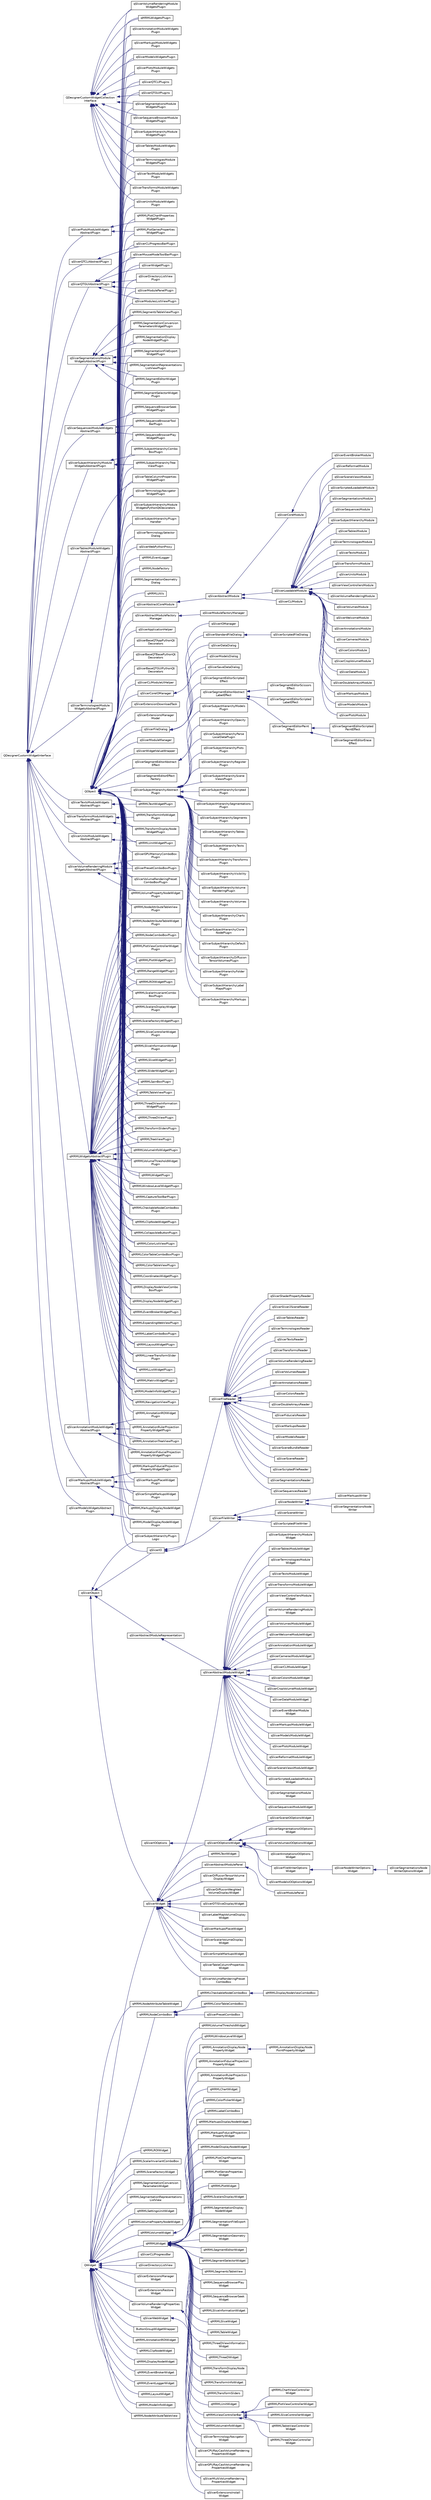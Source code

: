 digraph "Graphical Class Hierarchy"
{
  bgcolor="transparent";
  edge [fontname="Helvetica",fontsize="10",labelfontname="Helvetica",labelfontsize="10"];
  node [fontname="Helvetica",fontsize="10",shape=record];
  rankdir="LR";
  Node859 [label="QDesignerCustomWidgetCollection\lInterface",height=0.2,width=0.4,color="grey75"];
  Node859 -> Node691 [dir="back",color="midnightblue",fontsize="10",style="solid",fontname="Helvetica"];
  Node691 [label="qMRMLWidgetsPlugin",height=0.2,width=0.4,color="black",URL="$classqMRMLWidgetsPlugin.html"];
  Node859 -> Node725 [dir="back",color="midnightblue",fontsize="10",style="solid",fontname="Helvetica"];
  Node725 [label="qSlicerAnnotationModuleWidgets\lPlugin",height=0.2,width=0.4,color="black",URL="$classqSlicerAnnotationModuleWidgetsPlugin.html"];
  Node859 -> Node744 [dir="back",color="midnightblue",fontsize="10",style="solid",fontname="Helvetica"];
  Node744 [label="qSlicerMarkupsModuleWidgets\lPlugin",height=0.2,width=0.4,color="black",URL="$classqSlicerMarkupsModuleWidgetsPlugin.html"];
  Node859 -> Node746 [dir="back",color="midnightblue",fontsize="10",style="solid",fontname="Helvetica"];
  Node746 [label="qSlicerModelsWidgetsPlugin",height=0.2,width=0.4,color="black",URL="$classqSlicerModelsWidgetsPlugin.html"];
  Node859 -> Node751 [dir="back",color="midnightblue",fontsize="10",style="solid",fontname="Helvetica"];
  Node751 [label="qSlicerPlotsModuleWidgets\lPlugin",height=0.2,width=0.4,color="black",URL="$classqSlicerPlotsModuleWidgetsPlugin.html"];
  Node859 -> Node753 [dir="back",color="midnightblue",fontsize="10",style="solid",fontname="Helvetica"];
  Node753 [label="qSlicerQTCLIPlugins",height=0.2,width=0.4,color="black",URL="$classqSlicerQTCLIPlugins.html"];
  Node859 -> Node754 [dir="back",color="midnightblue",fontsize="10",style="solid",fontname="Helvetica"];
  Node754 [label="qSlicerQTGUIPlugins",height=0.2,width=0.4,color="black",URL="$classqSlicerQTGUIPlugins.html"];
  Node859 -> Node755 [dir="back",color="midnightblue",fontsize="10",style="solid",fontname="Helvetica"];
  Node755 [label="qSlicerSegmentationsModule\lWidgetsPlugin",height=0.2,width=0.4,color="black",URL="$classqSlicerSegmentationsModuleWidgetsPlugin.html"];
  Node859 -> Node765 [dir="back",color="midnightblue",fontsize="10",style="solid",fontname="Helvetica"];
  Node765 [label="qSlicerSequenceBrowserModule\lWidgetsPlugin",height=0.2,width=0.4,color="black",URL="$classqSlicerSequenceBrowserModuleWidgetsPlugin.html"];
  Node859 -> Node790 [dir="back",color="midnightblue",fontsize="10",style="solid",fontname="Helvetica"];
  Node790 [label="qSlicerSubjectHierarchyModule\lWidgetsPlugin",height=0.2,width=0.4,color="black",URL="$classqSlicerSubjectHierarchyModuleWidgetsPlugin.html"];
  Node859 -> Node794 [dir="back",color="midnightblue",fontsize="10",style="solid",fontname="Helvetica"];
  Node794 [label="qSlicerTablesModuleWidgets\lPlugin",height=0.2,width=0.4,color="black",URL="$classqSlicerTablesModuleWidgetsPlugin.html"];
  Node859 -> Node795 [dir="back",color="midnightblue",fontsize="10",style="solid",fontname="Helvetica"];
  Node795 [label="qSlicerTerminologiesModule\lWidgetsPlugin",height=0.2,width=0.4,color="black",URL="$classqSlicerTerminologiesModuleWidgetsPlugin.html"];
  Node859 -> Node798 [dir="back",color="midnightblue",fontsize="10",style="solid",fontname="Helvetica"];
  Node798 [label="qSlicerTextModuleWidgets\lPlugin",height=0.2,width=0.4,color="black",URL="$classqSlicerTextModuleWidgetsPlugin.html"];
  Node859 -> Node799 [dir="back",color="midnightblue",fontsize="10",style="solid",fontname="Helvetica"];
  Node799 [label="qSlicerTransformsModuleWidgets\lPlugin",height=0.2,width=0.4,color="black",URL="$classqSlicerTransformsModuleWidgetsPlugin.html"];
  Node859 -> Node800 [dir="back",color="midnightblue",fontsize="10",style="solid",fontname="Helvetica"];
  Node800 [label="qSlicerUnitsModuleWidgets\lPlugin",height=0.2,width=0.4,color="black",URL="$classqSlicerUnitsModuleWidgetsPlugin.html"];
  Node859 -> Node801 [dir="back",color="midnightblue",fontsize="10",style="solid",fontname="Helvetica"];
  Node801 [label="qSlicerVolumeRenderingModule\lWidgetsPlugin",height=0.2,width=0.4,color="black",URL="$classqSlicerVolumeRenderingModuleWidgetsPlugin.html"];
  Node842 [label="QDesignerCustomWidgetInterface",height=0.2,width=0.4,color="grey75"];
  Node842 -> Node843 [dir="back",color="midnightblue",fontsize="10",style="solid",fontname="Helvetica"];
  Node843 [label="qMRMLWidgetsAbstractPlugin",height=0.2,width=0.4,color="black",URL="$classqMRMLWidgetsAbstractPlugin.html"];
  Node843 -> Node623 [dir="back",color="midnightblue",fontsize="10",style="solid",fontname="Helvetica"];
  Node623 [label="qMRMLCaptureToolBarPlugin",height=0.2,width=0.4,color="black",URL="$classqMRMLCaptureToolBarPlugin.html"];
  Node843 -> Node624 [dir="back",color="midnightblue",fontsize="10",style="solid",fontname="Helvetica"];
  Node624 [label="qMRMLCheckableNodeComboBox\lPlugin",height=0.2,width=0.4,color="black",URL="$classqMRMLCheckableNodeComboBoxPlugin.html"];
  Node843 -> Node625 [dir="back",color="midnightblue",fontsize="10",style="solid",fontname="Helvetica"];
  Node625 [label="qMRMLClipNodeWidgetPlugin",height=0.2,width=0.4,color="black",URL="$classqMRMLClipNodeWidgetPlugin.html"];
  Node843 -> Node626 [dir="back",color="midnightblue",fontsize="10",style="solid",fontname="Helvetica"];
  Node626 [label="qMRMLCollapsibleButtonPlugin",height=0.2,width=0.4,color="black",URL="$classqMRMLCollapsibleButtonPlugin.html"];
  Node843 -> Node627 [dir="back",color="midnightblue",fontsize="10",style="solid",fontname="Helvetica"];
  Node627 [label="qMRMLColorListViewPlugin",height=0.2,width=0.4,color="black",URL="$classqMRMLColorListViewPlugin.html"];
  Node843 -> Node628 [dir="back",color="midnightblue",fontsize="10",style="solid",fontname="Helvetica"];
  Node628 [label="qMRMLColorTableComboBoxPlugin",height=0.2,width=0.4,color="black",URL="$classqMRMLColorTableComboBoxPlugin.html"];
  Node843 -> Node629 [dir="back",color="midnightblue",fontsize="10",style="solid",fontname="Helvetica"];
  Node629 [label="qMRMLColorTableViewPlugin",height=0.2,width=0.4,color="black",URL="$classqMRMLColorTableViewPlugin.html"];
  Node843 -> Node630 [dir="back",color="midnightblue",fontsize="10",style="solid",fontname="Helvetica"];
  Node630 [label="qMRMLCoordinatesWidgetPlugin",height=0.2,width=0.4,color="black",URL="$classqMRMLCoordinatesWidgetPlugin.html"];
  Node843 -> Node631 [dir="back",color="midnightblue",fontsize="10",style="solid",fontname="Helvetica"];
  Node631 [label="qMRMLDisplayNodeViewCombo\lBoxPlugin",height=0.2,width=0.4,color="black",URL="$classqMRMLDisplayNodeViewComboBoxPlugin.html"];
  Node843 -> Node632 [dir="back",color="midnightblue",fontsize="10",style="solid",fontname="Helvetica"];
  Node632 [label="qMRMLDisplayNodeWidgetPlugin",height=0.2,width=0.4,color="black",URL="$classqMRMLDisplayNodeWidgetPlugin.html"];
  Node843 -> Node633 [dir="back",color="midnightblue",fontsize="10",style="solid",fontname="Helvetica"];
  Node633 [label="qMRMLEventBrokerWidgetPlugin",height=0.2,width=0.4,color="black",URL="$classqMRMLEventBrokerWidgetPlugin.html"];
  Node843 -> Node635 [dir="back",color="midnightblue",fontsize="10",style="solid",fontname="Helvetica"];
  Node635 [label="qMRMLExpandingWebViewPlugin",height=0.2,width=0.4,color="black",URL="$classqMRMLExpandingWebViewPlugin.html"];
  Node843 -> Node636 [dir="back",color="midnightblue",fontsize="10",style="solid",fontname="Helvetica"];
  Node636 [label="qMRMLLabelComboBoxPlugin",height=0.2,width=0.4,color="black",URL="$classqMRMLLabelComboBoxPlugin.html"];
  Node843 -> Node637 [dir="back",color="midnightblue",fontsize="10",style="solid",fontname="Helvetica"];
  Node637 [label="qMRMLLayoutWidgetPlugin",height=0.2,width=0.4,color="black",URL="$classqMRMLLayoutWidgetPlugin.html"];
  Node843 -> Node638 [dir="back",color="midnightblue",fontsize="10",style="solid",fontname="Helvetica"];
  Node638 [label="qMRMLLinearTransformSlider\lPlugin",height=0.2,width=0.4,color="black",URL="$classqMRMLLinearTransformSliderPlugin.html"];
  Node843 -> Node639 [dir="back",color="midnightblue",fontsize="10",style="solid",fontname="Helvetica"];
  Node639 [label="qMRMLListWidgetPlugin",height=0.2,width=0.4,color="black",URL="$classqMRMLListWidgetPlugin.html"];
  Node843 -> Node642 [dir="back",color="midnightblue",fontsize="10",style="solid",fontname="Helvetica"];
  Node642 [label="qMRMLMatrixWidgetPlugin",height=0.2,width=0.4,color="black",URL="$classqMRMLMatrixWidgetPlugin.html"];
  Node843 -> Node644 [dir="back",color="midnightblue",fontsize="10",style="solid",fontname="Helvetica"];
  Node644 [label="qMRMLModelInfoWidgetPlugin",height=0.2,width=0.4,color="black",URL="$classqMRMLModelInfoWidgetPlugin.html"];
  Node843 -> Node645 [dir="back",color="midnightblue",fontsize="10",style="solid",fontname="Helvetica"];
  Node645 [label="qMRMLNavigationViewPlugin",height=0.2,width=0.4,color="black",URL="$classqMRMLNavigationViewPlugin.html"];
  Node843 -> Node646 [dir="back",color="midnightblue",fontsize="10",style="solid",fontname="Helvetica"];
  Node646 [label="qMRMLNodeAttributeTableView\lPlugin",height=0.2,width=0.4,color="black",URL="$classqMRMLNodeAttributeTableViewPlugin.html"];
  Node843 -> Node647 [dir="back",color="midnightblue",fontsize="10",style="solid",fontname="Helvetica"];
  Node647 [label="qMRMLNodeAttributeTableWidget\lPlugin",height=0.2,width=0.4,color="black",URL="$classqMRMLNodeAttributeTableWidgetPlugin.html"];
  Node843 -> Node648 [dir="back",color="midnightblue",fontsize="10",style="solid",fontname="Helvetica"];
  Node648 [label="qMRMLNodeComboBoxPlugin",height=0.2,width=0.4,color="black",URL="$classqMRMLNodeComboBoxPlugin.html"];
  Node843 -> Node652 [dir="back",color="midnightblue",fontsize="10",style="solid",fontname="Helvetica"];
  Node652 [label="qMRMLPlotViewControllerWidget\lPlugin",height=0.2,width=0.4,color="black",URL="$classqMRMLPlotViewControllerWidgetPlugin.html"];
  Node843 -> Node653 [dir="back",color="midnightblue",fontsize="10",style="solid",fontname="Helvetica"];
  Node653 [label="qMRMLPlotWidgetPlugin",height=0.2,width=0.4,color="black",URL="$classqMRMLPlotWidgetPlugin.html"];
  Node843 -> Node654 [dir="back",color="midnightblue",fontsize="10",style="solid",fontname="Helvetica"];
  Node654 [label="qMRMLRangeWidgetPlugin",height=0.2,width=0.4,color="black",URL="$classqMRMLRangeWidgetPlugin.html"];
  Node843 -> Node655 [dir="back",color="midnightblue",fontsize="10",style="solid",fontname="Helvetica"];
  Node655 [label="qMRMLROIWidgetPlugin",height=0.2,width=0.4,color="black",URL="$classqMRMLROIWidgetPlugin.html"];
  Node843 -> Node656 [dir="back",color="midnightblue",fontsize="10",style="solid",fontname="Helvetica"];
  Node656 [label="qMRMLScalarInvariantCombo\lBoxPlugin",height=0.2,width=0.4,color="black",URL="$classqMRMLScalarInvariantComboBoxPlugin.html"];
  Node843 -> Node657 [dir="back",color="midnightblue",fontsize="10",style="solid",fontname="Helvetica"];
  Node657 [label="qMRMLScalarsDisplayWidget\lPlugin",height=0.2,width=0.4,color="black",URL="$classqMRMLScalarsDisplayWidgetPlugin.html"];
  Node843 -> Node658 [dir="back",color="midnightblue",fontsize="10",style="solid",fontname="Helvetica"];
  Node658 [label="qMRMLSceneFactoryWidgetPlugin",height=0.2,width=0.4,color="black",URL="$classqMRMLSceneFactoryWidgetPlugin.html"];
  Node843 -> Node670 [dir="back",color="midnightblue",fontsize="10",style="solid",fontname="Helvetica"];
  Node670 [label="qMRMLSliceControllerWidget\lPlugin",height=0.2,width=0.4,color="black",URL="$classqMRMLSliceControllerWidgetPlugin.html"];
  Node843 -> Node671 [dir="back",color="midnightblue",fontsize="10",style="solid",fontname="Helvetica"];
  Node671 [label="qMRMLSliceInformationWidget\lPlugin",height=0.2,width=0.4,color="black",URL="$classqMRMLSliceInformationWidgetPlugin.html"];
  Node843 -> Node672 [dir="back",color="midnightblue",fontsize="10",style="solid",fontname="Helvetica"];
  Node672 [label="qMRMLSliceWidgetPlugin",height=0.2,width=0.4,color="black",URL="$classqMRMLSliceWidgetPlugin.html"];
  Node843 -> Node673 [dir="back",color="midnightblue",fontsize="10",style="solid",fontname="Helvetica"];
  Node673 [label="qMRMLSliderWidgetPlugin",height=0.2,width=0.4,color="black",URL="$classqMRMLSliderWidgetPlugin.html"];
  Node843 -> Node674 [dir="back",color="midnightblue",fontsize="10",style="solid",fontname="Helvetica"];
  Node674 [label="qMRMLSpinBoxPlugin",height=0.2,width=0.4,color="black",URL="$classqMRMLSpinBoxPlugin.html"];
  Node843 -> Node677 [dir="back",color="midnightblue",fontsize="10",style="solid",fontname="Helvetica"];
  Node677 [label="qMRMLTableViewPlugin",height=0.2,width=0.4,color="black",URL="$classqMRMLTableViewPlugin.html"];
  Node843 -> Node679 [dir="back",color="midnightblue",fontsize="10",style="solid",fontname="Helvetica"];
  Node679 [label="qMRMLThreeDViewInformation\lWidgetPlugin",height=0.2,width=0.4,color="black",URL="$classqMRMLThreeDViewInformationWidgetPlugin.html"];
  Node843 -> Node680 [dir="back",color="midnightblue",fontsize="10",style="solid",fontname="Helvetica"];
  Node680 [label="qMRMLThreeDViewPlugin",height=0.2,width=0.4,color="black",URL="$classqMRMLThreeDViewPlugin.html"];
  Node843 -> Node683 [dir="back",color="midnightblue",fontsize="10",style="solid",fontname="Helvetica"];
  Node683 [label="qMRMLTransformSlidersPlugin",height=0.2,width=0.4,color="black",URL="$classqMRMLTransformSlidersPlugin.html"];
  Node843 -> Node684 [dir="back",color="midnightblue",fontsize="10",style="solid",fontname="Helvetica"];
  Node684 [label="qMRMLTreeViewPlugin",height=0.2,width=0.4,color="black",URL="$classqMRMLTreeViewPlugin.html"];
  Node843 -> Node687 [dir="back",color="midnightblue",fontsize="10",style="solid",fontname="Helvetica"];
  Node687 [label="qMRMLVolumeInfoWidgetPlugin",height=0.2,width=0.4,color="black",URL="$classqMRMLVolumeInfoWidgetPlugin.html"];
  Node843 -> Node689 [dir="back",color="midnightblue",fontsize="10",style="solid",fontname="Helvetica"];
  Node689 [label="qMRMLVolumeThresholdWidget\lPlugin",height=0.2,width=0.4,color="black",URL="$classqMRMLVolumeThresholdWidgetPlugin.html"];
  Node843 -> Node690 [dir="back",color="midnightblue",fontsize="10",style="solid",fontname="Helvetica"];
  Node690 [label="qMRMLWidgetPlugin",height=0.2,width=0.4,color="black",URL="$classqMRMLWidgetPlugin.html"];
  Node843 -> Node692 [dir="back",color="midnightblue",fontsize="10",style="solid",fontname="Helvetica"];
  Node692 [label="qMRMLWindowLevelWidgetPlugin",height=0.2,width=0.4,color="black",URL="$classqMRMLWindowLevelWidgetPlugin.html"];
  Node842 -> Node844 [dir="back",color="midnightblue",fontsize="10",style="solid",fontname="Helvetica"];
  Node844 [label="qSlicerAnnotationModuleWidgets\lAbstractPlugin",height=0.2,width=0.4,color="black",URL="$classqSlicerAnnotationModuleWidgetsAbstractPlugin.html"];
  Node844 -> Node619 [dir="back",color="midnightblue",fontsize="10",style="solid",fontname="Helvetica"];
  Node619 [label="qMRMLAnnotationFiducialProjection\lPropertyWidgetPlugin",height=0.2,width=0.4,color="black",URL="$classqMRMLAnnotationFiducialProjectionPropertyWidgetPlugin.html"];
  Node844 -> Node620 [dir="back",color="midnightblue",fontsize="10",style="solid",fontname="Helvetica"];
  Node620 [label="qMRMLAnnotationROIWidget\lPlugin",height=0.2,width=0.4,color="black",URL="$classqMRMLAnnotationROIWidgetPlugin.html"];
  Node844 -> Node621 [dir="back",color="midnightblue",fontsize="10",style="solid",fontname="Helvetica"];
  Node621 [label="qMRMLAnnotationRulerProjection\lPropertyWidgetPlugin",height=0.2,width=0.4,color="black",URL="$classqMRMLAnnotationRulerProjectionPropertyWidgetPlugin.html"];
  Node844 -> Node622 [dir="back",color="midnightblue",fontsize="10",style="solid",fontname="Helvetica"];
  Node622 [label="qMRMLAnnotationTreeViewPlugin",height=0.2,width=0.4,color="black",URL="$classqMRMLAnnotationTreeViewPlugin.html"];
  Node842 -> Node845 [dir="back",color="midnightblue",fontsize="10",style="solid",fontname="Helvetica"];
  Node845 [label="qSlicerMarkupsModuleWidgets\lAbstractPlugin",height=0.2,width=0.4,color="black",URL="$classqSlicerMarkupsModuleWidgetsAbstractPlugin.html"];
  Node845 -> Node640 [dir="back",color="midnightblue",fontsize="10",style="solid",fontname="Helvetica"];
  Node640 [label="qMRMLMarkupsDisplayNodeWidget\lPlugin",height=0.2,width=0.4,color="black",URL="$classqMRMLMarkupsDisplayNodeWidgetPlugin.html"];
  Node845 -> Node641 [dir="back",color="midnightblue",fontsize="10",style="solid",fontname="Helvetica"];
  Node641 [label="qMRMLMarkupsFiducialProjection\lPropertyWidgetPlugin",height=0.2,width=0.4,color="black",URL="$classqMRMLMarkupsFiducialProjectionPropertyWidgetPlugin.html"];
  Node845 -> Node745 [dir="back",color="midnightblue",fontsize="10",style="solid",fontname="Helvetica"];
  Node745 [label="qSlicerMarkupsPlaceWidget\lPlugin",height=0.2,width=0.4,color="black",URL="$classqSlicerMarkupsPlaceWidgetPlugin.html"];
  Node845 -> Node766 [dir="back",color="midnightblue",fontsize="10",style="solid",fontname="Helvetica"];
  Node766 [label="qSlicerSimpleMarkupsWidget\lPlugin",height=0.2,width=0.4,color="black",URL="$classqSlicerSimpleMarkupsWidgetPlugin.html"];
  Node842 -> Node846 [dir="back",color="midnightblue",fontsize="10",style="solid",fontname="Helvetica"];
  Node846 [label="qSlicerModelsWidgetsAbstract\lPlugin",height=0.2,width=0.4,color="black",URL="$classqSlicerModelsWidgetsAbstractPlugin.html"];
  Node846 -> Node643 [dir="back",color="midnightblue",fontsize="10",style="solid",fontname="Helvetica"];
  Node643 [label="qMRMLModelDisplayNodeWidget\lPlugin",height=0.2,width=0.4,color="black",URL="$classqMRMLModelDisplayNodeWidgetPlugin.html"];
  Node842 -> Node847 [dir="back",color="midnightblue",fontsize="10",style="solid",fontname="Helvetica"];
  Node847 [label="qSlicerPlotsModuleWidgets\lAbstractPlugin",height=0.2,width=0.4,color="black",URL="$classqSlicerPlotsModuleWidgetsAbstractPlugin.html"];
  Node847 -> Node650 [dir="back",color="midnightblue",fontsize="10",style="solid",fontname="Helvetica"];
  Node650 [label="qMRMLPlotChartProperties\lWidgetPlugin",height=0.2,width=0.4,color="black",URL="$classqMRMLPlotChartPropertiesWidgetPlugin.html"];
  Node847 -> Node651 [dir="back",color="midnightblue",fontsize="10",style="solid",fontname="Helvetica"];
  Node651 [label="qMRMLPlotSeriesProperties\lWidgetPlugin",height=0.2,width=0.4,color="black",URL="$classqMRMLPlotSeriesPropertiesWidgetPlugin.html"];
  Node842 -> Node848 [dir="back",color="midnightblue",fontsize="10",style="solid",fontname="Helvetica"];
  Node848 [label="qSlicerQTCLIAbstractPlugin",height=0.2,width=0.4,color="black",URL="$classqSlicerQTCLIAbstractPlugin.html"];
  Node848 -> Node731 [dir="back",color="midnightblue",fontsize="10",style="solid",fontname="Helvetica"];
  Node731 [label="qSlicerCLIProgressBarPlugin",height=0.2,width=0.4,color="black",URL="$classqSlicerCLIProgressBarPlugin.html"];
  Node842 -> Node849 [dir="back",color="midnightblue",fontsize="10",style="solid",fontname="Helvetica"];
  Node849 [label="qSlicerQTGUIAbstractPlugin",height=0.2,width=0.4,color="black",URL="$classqSlicerQTGUIAbstractPlugin.html"];
  Node849 -> Node734 [dir="back",color="midnightblue",fontsize="10",style="solid",fontname="Helvetica"];
  Node734 [label="qSlicerDirectoryListView\lPlugin",height=0.2,width=0.4,color="black",URL="$classqSlicerDirectoryListViewPlugin.html"];
  Node849 -> Node748 [dir="back",color="midnightblue",fontsize="10",style="solid",fontname="Helvetica"];
  Node748 [label="qSlicerModulePanelPlugin",height=0.2,width=0.4,color="black",URL="$classqSlicerModulePanelPlugin.html"];
  Node849 -> Node749 [dir="back",color="midnightblue",fontsize="10",style="solid",fontname="Helvetica"];
  Node749 [label="qSlicerModulesListViewPlugin",height=0.2,width=0.4,color="black",URL="$classqSlicerModulesListViewPlugin.html"];
  Node849 -> Node750 [dir="back",color="midnightblue",fontsize="10",style="solid",fontname="Helvetica"];
  Node750 [label="qSlicerMouseModeToolBarPlugin",height=0.2,width=0.4,color="black",URL="$classqSlicerMouseModeToolBarPlugin.html"];
  Node849 -> Node804 [dir="back",color="midnightblue",fontsize="10",style="solid",fontname="Helvetica"];
  Node804 [label="qSlicerWidgetPlugin",height=0.2,width=0.4,color="black",URL="$classqSlicerWidgetPlugin.html"];
  Node842 -> Node850 [dir="back",color="midnightblue",fontsize="10",style="solid",fontname="Helvetica"];
  Node850 [label="qSlicerSegmentationsModule\lWidgetsAbstractPlugin",height=0.2,width=0.4,color="black",URL="$classqSlicerSegmentationsModuleWidgetsAbstractPlugin.html"];
  Node850 -> Node659 [dir="back",color="midnightblue",fontsize="10",style="solid",fontname="Helvetica"];
  Node659 [label="qMRMLSegmentationConversion\lParametersWidgetPlugin",height=0.2,width=0.4,color="black",URL="$classqMRMLSegmentationConversionParametersWidgetPlugin.html"];
  Node850 -> Node660 [dir="back",color="midnightblue",fontsize="10",style="solid",fontname="Helvetica"];
  Node660 [label="qMRMLSegmentationDisplay\lNodeWidgetPlugin",height=0.2,width=0.4,color="black",URL="$classqMRMLSegmentationDisplayNodeWidgetPlugin.html"];
  Node850 -> Node661 [dir="back",color="midnightblue",fontsize="10",style="solid",fontname="Helvetica"];
  Node661 [label="qMRMLSegmentationFileExport\lWidgetPlugin",height=0.2,width=0.4,color="black",URL="$classqMRMLSegmentationFileExportWidgetPlugin.html"];
  Node850 -> Node663 [dir="back",color="midnightblue",fontsize="10",style="solid",fontname="Helvetica"];
  Node663 [label="qMRMLSegmentationRepresentations\lListViewPlugin",height=0.2,width=0.4,color="black",URL="$classqMRMLSegmentationRepresentationsListViewPlugin.html"];
  Node850 -> Node664 [dir="back",color="midnightblue",fontsize="10",style="solid",fontname="Helvetica"];
  Node664 [label="qMRMLSegmentEditorWidget\lPlugin",height=0.2,width=0.4,color="black",URL="$classqMRMLSegmentEditorWidgetPlugin.html"];
  Node850 -> Node665 [dir="back",color="midnightblue",fontsize="10",style="solid",fontname="Helvetica"];
  Node665 [label="qMRMLSegmentSelectorWidget\lPlugin",height=0.2,width=0.4,color="black",URL="$classqMRMLSegmentSelectorWidgetPlugin.html"];
  Node850 -> Node666 [dir="back",color="midnightblue",fontsize="10",style="solid",fontname="Helvetica"];
  Node666 [label="qMRMLSegmentsTableViewPlugin",height=0.2,width=0.4,color="black",URL="$classqMRMLSegmentsTableViewPlugin.html"];
  Node842 -> Node851 [dir="back",color="midnightblue",fontsize="10",style="solid",fontname="Helvetica"];
  Node851 [label="qSlicerSequencesModuleWidgets\lAbstractPlugin",height=0.2,width=0.4,color="black",URL="$classqSlicerSequencesModuleWidgetsAbstractPlugin.html"];
  Node851 -> Node667 [dir="back",color="midnightblue",fontsize="10",style="solid",fontname="Helvetica"];
  Node667 [label="qMRMLSequenceBrowserPlay\lWidgetPlugin",height=0.2,width=0.4,color="black",URL="$classqMRMLSequenceBrowserPlayWidgetPlugin.html"];
  Node851 -> Node668 [dir="back",color="midnightblue",fontsize="10",style="solid",fontname="Helvetica"];
  Node668 [label="qMRMLSequenceBrowserSeek\lWidgetPlugin",height=0.2,width=0.4,color="black",URL="$classqMRMLSequenceBrowserSeekWidgetPlugin.html"];
  Node851 -> Node669 [dir="back",color="midnightblue",fontsize="10",style="solid",fontname="Helvetica"];
  Node669 [label="qMRMLSequenceBrowserTool\lBarPlugin",height=0.2,width=0.4,color="black",URL="$classqMRMLSequenceBrowserToolBarPlugin.html"];
  Node842 -> Node852 [dir="back",color="midnightblue",fontsize="10",style="solid",fontname="Helvetica"];
  Node852 [label="qSlicerSubjectHierarchyModule\lWidgetsAbstractPlugin",height=0.2,width=0.4,color="black",URL="$classqSlicerSubjectHierarchyModuleWidgetsAbstractPlugin.html"];
  Node852 -> Node675 [dir="back",color="midnightblue",fontsize="10",style="solid",fontname="Helvetica"];
  Node675 [label="qMRMLSubjectHierarchyCombo\lBoxPlugin",height=0.2,width=0.4,color="black",URL="$classqMRMLSubjectHierarchyComboBoxPlugin.html"];
  Node852 -> Node676 [dir="back",color="midnightblue",fontsize="10",style="solid",fontname="Helvetica"];
  Node676 [label="qMRMLSubjectHierarchyTree\lViewPlugin",height=0.2,width=0.4,color="black",URL="$classqMRMLSubjectHierarchyTreeViewPlugin.html"];
  Node842 -> Node853 [dir="back",color="midnightblue",fontsize="10",style="solid",fontname="Helvetica"];
  Node853 [label="qSlicerTablesModuleWidgets\lAbstractPlugin",height=0.2,width=0.4,color="black",URL="$classqSlicerTablesModuleWidgetsAbstractPlugin.html"];
  Node853 -> Node793 [dir="back",color="midnightblue",fontsize="10",style="solid",fontname="Helvetica"];
  Node793 [label="qSlicerTableColumnProperties\lWidgetPlugin",height=0.2,width=0.4,color="black",URL="$classqSlicerTableColumnPropertiesWidgetPlugin.html"];
  Node842 -> Node854 [dir="back",color="midnightblue",fontsize="10",style="solid",fontname="Helvetica"];
  Node854 [label="qSlicerTerminologiesModule\lWidgetsAbstractPlugin",height=0.2,width=0.4,color="black",URL="$classqSlicerTerminologiesModuleWidgetsAbstractPlugin.html"];
  Node854 -> Node796 [dir="back",color="midnightblue",fontsize="10",style="solid",fontname="Helvetica"];
  Node796 [label="qSlicerTerminologyNavigator\lWidgetPlugin",height=0.2,width=0.4,color="black",URL="$classqSlicerTerminologyNavigatorWidgetPlugin.html"];
  Node842 -> Node855 [dir="back",color="midnightblue",fontsize="10",style="solid",fontname="Helvetica"];
  Node855 [label="qSlicerTextsModuleWidgets\lAbstractPlugin",height=0.2,width=0.4,color="black",URL="$classqSlicerTextsModuleWidgetsAbstractPlugin.html"];
  Node855 -> Node678 [dir="back",color="midnightblue",fontsize="10",style="solid",fontname="Helvetica"];
  Node678 [label="qMRMLTextWidgetPlugin",height=0.2,width=0.4,color="black",URL="$classqMRMLTextWidgetPlugin.html"];
  Node842 -> Node856 [dir="back",color="midnightblue",fontsize="10",style="solid",fontname="Helvetica"];
  Node856 [label="qSlicerTransformsModuleWidgets\lAbstractPlugin",height=0.2,width=0.4,color="black",URL="$classqSlicerTransformsModuleWidgetsAbstractPlugin.html"];
  Node856 -> Node681 [dir="back",color="midnightblue",fontsize="10",style="solid",fontname="Helvetica"];
  Node681 [label="qMRMLTransformDisplayNode\lWidgetPlugin",height=0.2,width=0.4,color="black",URL="$classqMRMLTransformDisplayNodeWidgetPlugin.html"];
  Node856 -> Node682 [dir="back",color="midnightblue",fontsize="10",style="solid",fontname="Helvetica"];
  Node682 [label="qMRMLTransformInfoWidget\lPlugin",height=0.2,width=0.4,color="black",URL="$classqMRMLTransformInfoWidgetPlugin.html"];
  Node842 -> Node857 [dir="back",color="midnightblue",fontsize="10",style="solid",fontname="Helvetica"];
  Node857 [label="qSlicerUnitsModuleWidgets\lAbstractPlugin",height=0.2,width=0.4,color="black",URL="$classqSlicerUnitsModuleWidgetsAbstractPlugin.html"];
  Node857 -> Node685 [dir="back",color="midnightblue",fontsize="10",style="solid",fontname="Helvetica"];
  Node685 [label="qMRMLUnitWidgetPlugin",height=0.2,width=0.4,color="black",URL="$classqMRMLUnitWidgetPlugin.html"];
  Node842 -> Node858 [dir="back",color="midnightblue",fontsize="10",style="solid",fontname="Helvetica"];
  Node858 [label="qSlicerVolumeRenderingModule\lWidgetsAbstractPlugin",height=0.2,width=0.4,color="black",URL="$classqSlicerVolumeRenderingModuleWidgetsAbstractPlugin.html"];
  Node858 -> Node688 [dir="back",color="midnightblue",fontsize="10",style="solid",fontname="Helvetica"];
  Node688 [label="qMRMLVolumePropertyNodeWidget\lPlugin",height=0.2,width=0.4,color="black",URL="$classqMRMLVolumePropertyNodeWidgetPlugin.html"];
  Node858 -> Node743 [dir="back",color="midnightblue",fontsize="10",style="solid",fontname="Helvetica"];
  Node743 [label="qSlicerGPUMemoryComboBox\lPlugin",height=0.2,width=0.4,color="black",URL="$classqSlicerGPUMemoryComboBoxPlugin.html"];
  Node858 -> Node752 [dir="back",color="midnightblue",fontsize="10",style="solid",fontname="Helvetica"];
  Node752 [label="qSlicerPresetComboBoxPlugin",height=0.2,width=0.4,color="black",URL="$classqSlicerPresetComboBoxPlugin.html"];
  Node858 -> Node802 [dir="back",color="midnightblue",fontsize="10",style="solid",fontname="Helvetica"];
  Node802 [label="qSlicerVolumeRenderingPreset\lComboBoxPlugin",height=0.2,width=0.4,color="black",URL="$classqSlicerVolumeRenderingPresetComboBoxPlugin.html"];
  Node618 [label="QObject",height=0.2,width=0.4,color="grey75"];
  Node618 -> Node619 [dir="back",color="midnightblue",fontsize="10",style="solid",fontname="Helvetica"];
  Node618 -> Node620 [dir="back",color="midnightblue",fontsize="10",style="solid",fontname="Helvetica"];
  Node618 -> Node621 [dir="back",color="midnightblue",fontsize="10",style="solid",fontname="Helvetica"];
  Node618 -> Node622 [dir="back",color="midnightblue",fontsize="10",style="solid",fontname="Helvetica"];
  Node618 -> Node623 [dir="back",color="midnightblue",fontsize="10",style="solid",fontname="Helvetica"];
  Node618 -> Node624 [dir="back",color="midnightblue",fontsize="10",style="solid",fontname="Helvetica"];
  Node618 -> Node625 [dir="back",color="midnightblue",fontsize="10",style="solid",fontname="Helvetica"];
  Node618 -> Node626 [dir="back",color="midnightblue",fontsize="10",style="solid",fontname="Helvetica"];
  Node618 -> Node627 [dir="back",color="midnightblue",fontsize="10",style="solid",fontname="Helvetica"];
  Node618 -> Node628 [dir="back",color="midnightblue",fontsize="10",style="solid",fontname="Helvetica"];
  Node618 -> Node629 [dir="back",color="midnightblue",fontsize="10",style="solid",fontname="Helvetica"];
  Node618 -> Node630 [dir="back",color="midnightblue",fontsize="10",style="solid",fontname="Helvetica"];
  Node618 -> Node631 [dir="back",color="midnightblue",fontsize="10",style="solid",fontname="Helvetica"];
  Node618 -> Node632 [dir="back",color="midnightblue",fontsize="10",style="solid",fontname="Helvetica"];
  Node618 -> Node633 [dir="back",color="midnightblue",fontsize="10",style="solid",fontname="Helvetica"];
  Node618 -> Node634 [dir="back",color="midnightblue",fontsize="10",style="solid",fontname="Helvetica"];
  Node634 [label="qMRMLEventLogger",height=0.2,width=0.4,color="black",URL="$classqMRMLEventLogger.html"];
  Node618 -> Node635 [dir="back",color="midnightblue",fontsize="10",style="solid",fontname="Helvetica"];
  Node618 -> Node636 [dir="back",color="midnightblue",fontsize="10",style="solid",fontname="Helvetica"];
  Node618 -> Node637 [dir="back",color="midnightblue",fontsize="10",style="solid",fontname="Helvetica"];
  Node618 -> Node638 [dir="back",color="midnightblue",fontsize="10",style="solid",fontname="Helvetica"];
  Node618 -> Node639 [dir="back",color="midnightblue",fontsize="10",style="solid",fontname="Helvetica"];
  Node618 -> Node640 [dir="back",color="midnightblue",fontsize="10",style="solid",fontname="Helvetica"];
  Node618 -> Node641 [dir="back",color="midnightblue",fontsize="10",style="solid",fontname="Helvetica"];
  Node618 -> Node642 [dir="back",color="midnightblue",fontsize="10",style="solid",fontname="Helvetica"];
  Node618 -> Node643 [dir="back",color="midnightblue",fontsize="10",style="solid",fontname="Helvetica"];
  Node618 -> Node644 [dir="back",color="midnightblue",fontsize="10",style="solid",fontname="Helvetica"];
  Node618 -> Node645 [dir="back",color="midnightblue",fontsize="10",style="solid",fontname="Helvetica"];
  Node618 -> Node646 [dir="back",color="midnightblue",fontsize="10",style="solid",fontname="Helvetica"];
  Node618 -> Node647 [dir="back",color="midnightblue",fontsize="10",style="solid",fontname="Helvetica"];
  Node618 -> Node648 [dir="back",color="midnightblue",fontsize="10",style="solid",fontname="Helvetica"];
  Node618 -> Node649 [dir="back",color="midnightblue",fontsize="10",style="solid",fontname="Helvetica"];
  Node649 [label="qMRMLNodeFactory",height=0.2,width=0.4,color="black",URL="$classqMRMLNodeFactory.html"];
  Node618 -> Node650 [dir="back",color="midnightblue",fontsize="10",style="solid",fontname="Helvetica"];
  Node618 -> Node651 [dir="back",color="midnightblue",fontsize="10",style="solid",fontname="Helvetica"];
  Node618 -> Node652 [dir="back",color="midnightblue",fontsize="10",style="solid",fontname="Helvetica"];
  Node618 -> Node653 [dir="back",color="midnightblue",fontsize="10",style="solid",fontname="Helvetica"];
  Node618 -> Node654 [dir="back",color="midnightblue",fontsize="10",style="solid",fontname="Helvetica"];
  Node618 -> Node655 [dir="back",color="midnightblue",fontsize="10",style="solid",fontname="Helvetica"];
  Node618 -> Node656 [dir="back",color="midnightblue",fontsize="10",style="solid",fontname="Helvetica"];
  Node618 -> Node657 [dir="back",color="midnightblue",fontsize="10",style="solid",fontname="Helvetica"];
  Node618 -> Node658 [dir="back",color="midnightblue",fontsize="10",style="solid",fontname="Helvetica"];
  Node618 -> Node659 [dir="back",color="midnightblue",fontsize="10",style="solid",fontname="Helvetica"];
  Node618 -> Node660 [dir="back",color="midnightblue",fontsize="10",style="solid",fontname="Helvetica"];
  Node618 -> Node661 [dir="back",color="midnightblue",fontsize="10",style="solid",fontname="Helvetica"];
  Node618 -> Node662 [dir="back",color="midnightblue",fontsize="10",style="solid",fontname="Helvetica"];
  Node662 [label="qMRMLSegmentationGeometry\lDialog",height=0.2,width=0.4,color="black",URL="$classqMRMLSegmentationGeometryDialog.html",tooltip="Qt dialog for changing segmentation labelmap geometry. "];
  Node618 -> Node663 [dir="back",color="midnightblue",fontsize="10",style="solid",fontname="Helvetica"];
  Node618 -> Node664 [dir="back",color="midnightblue",fontsize="10",style="solid",fontname="Helvetica"];
  Node618 -> Node665 [dir="back",color="midnightblue",fontsize="10",style="solid",fontname="Helvetica"];
  Node618 -> Node666 [dir="back",color="midnightblue",fontsize="10",style="solid",fontname="Helvetica"];
  Node618 -> Node667 [dir="back",color="midnightblue",fontsize="10",style="solid",fontname="Helvetica"];
  Node618 -> Node668 [dir="back",color="midnightblue",fontsize="10",style="solid",fontname="Helvetica"];
  Node618 -> Node669 [dir="back",color="midnightblue",fontsize="10",style="solid",fontname="Helvetica"];
  Node618 -> Node670 [dir="back",color="midnightblue",fontsize="10",style="solid",fontname="Helvetica"];
  Node618 -> Node671 [dir="back",color="midnightblue",fontsize="10",style="solid",fontname="Helvetica"];
  Node618 -> Node672 [dir="back",color="midnightblue",fontsize="10",style="solid",fontname="Helvetica"];
  Node618 -> Node673 [dir="back",color="midnightblue",fontsize="10",style="solid",fontname="Helvetica"];
  Node618 -> Node674 [dir="back",color="midnightblue",fontsize="10",style="solid",fontname="Helvetica"];
  Node618 -> Node675 [dir="back",color="midnightblue",fontsize="10",style="solid",fontname="Helvetica"];
  Node618 -> Node676 [dir="back",color="midnightblue",fontsize="10",style="solid",fontname="Helvetica"];
  Node618 -> Node677 [dir="back",color="midnightblue",fontsize="10",style="solid",fontname="Helvetica"];
  Node618 -> Node678 [dir="back",color="midnightblue",fontsize="10",style="solid",fontname="Helvetica"];
  Node618 -> Node679 [dir="back",color="midnightblue",fontsize="10",style="solid",fontname="Helvetica"];
  Node618 -> Node680 [dir="back",color="midnightblue",fontsize="10",style="solid",fontname="Helvetica"];
  Node618 -> Node681 [dir="back",color="midnightblue",fontsize="10",style="solid",fontname="Helvetica"];
  Node618 -> Node682 [dir="back",color="midnightblue",fontsize="10",style="solid",fontname="Helvetica"];
  Node618 -> Node683 [dir="back",color="midnightblue",fontsize="10",style="solid",fontname="Helvetica"];
  Node618 -> Node684 [dir="back",color="midnightblue",fontsize="10",style="solid",fontname="Helvetica"];
  Node618 -> Node685 [dir="back",color="midnightblue",fontsize="10",style="solid",fontname="Helvetica"];
  Node618 -> Node686 [dir="back",color="midnightblue",fontsize="10",style="solid",fontname="Helvetica"];
  Node686 [label="qMRMLUtils",height=0.2,width=0.4,color="black",URL="$classqMRMLUtils.html"];
  Node618 -> Node687 [dir="back",color="midnightblue",fontsize="10",style="solid",fontname="Helvetica"];
  Node618 -> Node688 [dir="back",color="midnightblue",fontsize="10",style="solid",fontname="Helvetica"];
  Node618 -> Node689 [dir="back",color="midnightblue",fontsize="10",style="solid",fontname="Helvetica"];
  Node618 -> Node690 [dir="back",color="midnightblue",fontsize="10",style="solid",fontname="Helvetica"];
  Node618 -> Node691 [dir="back",color="midnightblue",fontsize="10",style="solid",fontname="Helvetica"];
  Node618 -> Node692 [dir="back",color="midnightblue",fontsize="10",style="solid",fontname="Helvetica"];
  Node618 -> Node693 [dir="back",color="midnightblue",fontsize="10",style="solid",fontname="Helvetica"];
  Node693 [label="qSlicerAbstractCoreModule",height=0.2,width=0.4,color="black",URL="$classqSlicerAbstractCoreModule.html",tooltip="qSlicerAbstractCoreModule is the base class of any module in Slicer. "];
  Node693 -> Node694 [dir="back",color="midnightblue",fontsize="10",style="solid",fontname="Helvetica"];
  Node694 [label="qSlicerAbstractModule",height=0.2,width=0.4,color="black",URL="$classqSlicerAbstractModule.html"];
  Node694 -> Node695 [dir="back",color="midnightblue",fontsize="10",style="solid",fontname="Helvetica"];
  Node695 [label="qSlicerCLIModule",height=0.2,width=0.4,color="black",URL="$classqSlicerCLIModule.html"];
  Node694 -> Node696 [dir="back",color="midnightblue",fontsize="10",style="solid",fontname="Helvetica"];
  Node696 [label="qSlicerCoreModule",height=0.2,width=0.4,color="black",URL="$classqSlicerCoreModule.html"];
  Node696 -> Node697 [dir="back",color="midnightblue",fontsize="10",style="solid",fontname="Helvetica"];
  Node697 [label="qSlicerEventBrokerModule",height=0.2,width=0.4,color="black",URL="$classqSlicerEventBrokerModule.html"];
  Node694 -> Node698 [dir="back",color="midnightblue",fontsize="10",style="solid",fontname="Helvetica"];
  Node698 [label="qSlicerLoadableModule",height=0.2,width=0.4,color="black",URL="$classqSlicerLoadableModule.html"];
  Node698 -> Node699 [dir="back",color="midnightblue",fontsize="10",style="solid",fontname="Helvetica"];
  Node699 [label="qSlicerAnnotationsModule",height=0.2,width=0.4,color="black",URL="$classqSlicerAnnotationsModule.html"];
  Node698 -> Node700 [dir="back",color="midnightblue",fontsize="10",style="solid",fontname="Helvetica"];
  Node700 [label="qSlicerCamerasModule",height=0.2,width=0.4,color="black",URL="$classqSlicerCamerasModule.html"];
  Node698 -> Node701 [dir="back",color="midnightblue",fontsize="10",style="solid",fontname="Helvetica"];
  Node701 [label="qSlicerColorsModule",height=0.2,width=0.4,color="black",URL="$classqSlicerColorsModule.html"];
  Node698 -> Node702 [dir="back",color="midnightblue",fontsize="10",style="solid",fontname="Helvetica"];
  Node702 [label="qSlicerCropVolumeModule",height=0.2,width=0.4,color="black",URL="$classqSlicerCropVolumeModule.html"];
  Node698 -> Node703 [dir="back",color="midnightblue",fontsize="10",style="solid",fontname="Helvetica"];
  Node703 [label="qSlicerDataModule",height=0.2,width=0.4,color="black",URL="$classqSlicerDataModule.html"];
  Node698 -> Node704 [dir="back",color="midnightblue",fontsize="10",style="solid",fontname="Helvetica"];
  Node704 [label="qSlicerDoubleArraysModule",height=0.2,width=0.4,color="black",URL="$classqSlicerDoubleArraysModule.html"];
  Node698 -> Node705 [dir="back",color="midnightblue",fontsize="10",style="solid",fontname="Helvetica"];
  Node705 [label="qSlicerMarkupsModule",height=0.2,width=0.4,color="black",URL="$classqSlicerMarkupsModule.html"];
  Node698 -> Node706 [dir="back",color="midnightblue",fontsize="10",style="solid",fontname="Helvetica"];
  Node706 [label="qSlicerModelsModule",height=0.2,width=0.4,color="black",URL="$classqSlicerModelsModule.html"];
  Node698 -> Node707 [dir="back",color="midnightblue",fontsize="10",style="solid",fontname="Helvetica"];
  Node707 [label="qSlicerPlotsModule",height=0.2,width=0.4,color="black",URL="$classqSlicerPlotsModule.html"];
  Node698 -> Node708 [dir="back",color="midnightblue",fontsize="10",style="solid",fontname="Helvetica"];
  Node708 [label="qSlicerReformatModule",height=0.2,width=0.4,color="black",URL="$classqSlicerReformatModule.html"];
  Node698 -> Node709 [dir="back",color="midnightblue",fontsize="10",style="solid",fontname="Helvetica"];
  Node709 [label="qSlicerSceneViewsModule",height=0.2,width=0.4,color="black",URL="$classqSlicerSceneViewsModule.html"];
  Node698 -> Node710 [dir="back",color="midnightblue",fontsize="10",style="solid",fontname="Helvetica"];
  Node710 [label="qSlicerScriptedLoadableModule",height=0.2,width=0.4,color="black",URL="$classqSlicerScriptedLoadableModule.html"];
  Node698 -> Node711 [dir="back",color="midnightblue",fontsize="10",style="solid",fontname="Helvetica"];
  Node711 [label="qSlicerSegmentationsModule",height=0.2,width=0.4,color="black",URL="$classqSlicerSegmentationsModule.html"];
  Node698 -> Node712 [dir="back",color="midnightblue",fontsize="10",style="solid",fontname="Helvetica"];
  Node712 [label="qSlicerSequencesModule",height=0.2,width=0.4,color="black",URL="$classqSlicerSequencesModule.html"];
  Node698 -> Node713 [dir="back",color="midnightblue",fontsize="10",style="solid",fontname="Helvetica"];
  Node713 [label="qSlicerSubjectHierarchyModule",height=0.2,width=0.4,color="black",URL="$classqSlicerSubjectHierarchyModule.html"];
  Node698 -> Node714 [dir="back",color="midnightblue",fontsize="10",style="solid",fontname="Helvetica"];
  Node714 [label="qSlicerTablesModule",height=0.2,width=0.4,color="black",URL="$classqSlicerTablesModule.html"];
  Node698 -> Node715 [dir="back",color="midnightblue",fontsize="10",style="solid",fontname="Helvetica"];
  Node715 [label="qSlicerTerminologiesModule",height=0.2,width=0.4,color="black",URL="$classqSlicerTerminologiesModule.html"];
  Node698 -> Node716 [dir="back",color="midnightblue",fontsize="10",style="solid",fontname="Helvetica"];
  Node716 [label="qSlicerTextsModule",height=0.2,width=0.4,color="black",URL="$classqSlicerTextsModule.html"];
  Node698 -> Node717 [dir="back",color="midnightblue",fontsize="10",style="solid",fontname="Helvetica"];
  Node717 [label="qSlicerTransformsModule",height=0.2,width=0.4,color="black",URL="$classqSlicerTransformsModule.html"];
  Node698 -> Node718 [dir="back",color="midnightblue",fontsize="10",style="solid",fontname="Helvetica"];
  Node718 [label="qSlicerUnitsModule",height=0.2,width=0.4,color="black",URL="$classqSlicerUnitsModule.html"];
  Node698 -> Node719 [dir="back",color="midnightblue",fontsize="10",style="solid",fontname="Helvetica"];
  Node719 [label="qSlicerViewControllersModule",height=0.2,width=0.4,color="black",URL="$classqSlicerViewControllersModule.html"];
  Node698 -> Node720 [dir="back",color="midnightblue",fontsize="10",style="solid",fontname="Helvetica"];
  Node720 [label="qSlicerVolumeRenderingModule",height=0.2,width=0.4,color="black",URL="$classqSlicerVolumeRenderingModule.html"];
  Node698 -> Node721 [dir="back",color="midnightblue",fontsize="10",style="solid",fontname="Helvetica"];
  Node721 [label="qSlicerVolumesModule",height=0.2,width=0.4,color="black",URL="$classqSlicerVolumesModule.html"];
  Node698 -> Node722 [dir="back",color="midnightblue",fontsize="10",style="solid",fontname="Helvetica"];
  Node722 [label="qSlicerWelcomeModule",height=0.2,width=0.4,color="black",URL="$classqSlicerWelcomeModule.html"];
  Node618 -> Node723 [dir="back",color="midnightblue",fontsize="10",style="solid",fontname="Helvetica"];
  Node723 [label="qSlicerAbstractModuleFactory\lManager",height=0.2,width=0.4,color="black",URL="$classqSlicerAbstractModuleFactoryManager.html"];
  Node723 -> Node724 [dir="back",color="midnightblue",fontsize="10",style="solid",fontname="Helvetica"];
  Node724 [label="qSlicerModuleFactoryManager",height=0.2,width=0.4,color="black",URL="$classqSlicerModuleFactoryManager.html"];
  Node618 -> Node725 [dir="back",color="midnightblue",fontsize="10",style="solid",fontname="Helvetica"];
  Node618 -> Node726 [dir="back",color="midnightblue",fontsize="10",style="solid",fontname="Helvetica"];
  Node726 [label="qSlicerApplicationHelper",height=0.2,width=0.4,color="black",URL="$classqSlicerApplicationHelper.html"];
  Node618 -> Node727 [dir="back",color="midnightblue",fontsize="10",style="solid",fontname="Helvetica"];
  Node727 [label="qSlicerBaseQTAppPythonQt\lDecorators",height=0.2,width=0.4,color="black",URL="$classqSlicerBaseQTAppPythonQtDecorators.html"];
  Node618 -> Node728 [dir="back",color="midnightblue",fontsize="10",style="solid",fontname="Helvetica"];
  Node728 [label="qSlicerBaseQTBasePythonQt\lDecorators",height=0.2,width=0.4,color="black",URL="$classqSlicerBaseQTBasePythonQtDecorators.html"];
  Node618 -> Node729 [dir="back",color="midnightblue",fontsize="10",style="solid",fontname="Helvetica"];
  Node729 [label="qSlicerBaseQTGUIPythonQt\lDecorators",height=0.2,width=0.4,color="black",URL="$classqSlicerBaseQTGUIPythonQtDecorators.html"];
  Node618 -> Node730 [dir="back",color="midnightblue",fontsize="10",style="solid",fontname="Helvetica"];
  Node730 [label="qSlicerCLIModuleUIHelper",height=0.2,width=0.4,color="black",URL="$classqSlicerCLIModuleUIHelper.html"];
  Node618 -> Node731 [dir="back",color="midnightblue",fontsize="10",style="solid",fontname="Helvetica"];
  Node618 -> Node732 [dir="back",color="midnightblue",fontsize="10",style="solid",fontname="Helvetica"];
  Node732 [label="qSlicerCoreIOManager",height=0.2,width=0.4,color="black",URL="$classqSlicerCoreIOManager.html"];
  Node732 -> Node733 [dir="back",color="midnightblue",fontsize="10",style="solid",fontname="Helvetica"];
  Node733 [label="qSlicerIOManager",height=0.2,width=0.4,color="black",URL="$classqSlicerIOManager.html"];
  Node618 -> Node734 [dir="back",color="midnightblue",fontsize="10",style="solid",fontname="Helvetica"];
  Node618 -> Node735 [dir="back",color="midnightblue",fontsize="10",style="solid",fontname="Helvetica"];
  Node735 [label="qSlicerExtensionDownloadTask",height=0.2,width=0.4,color="black",URL="$classqSlicerExtensionDownloadTask.html"];
  Node618 -> Node736 [dir="back",color="midnightblue",fontsize="10",style="solid",fontname="Helvetica"];
  Node736 [label="qSlicerExtensionsManager\lModel",height=0.2,width=0.4,color="black",URL="$classqSlicerExtensionsManagerModel.html"];
  Node618 -> Node737 [dir="back",color="midnightblue",fontsize="10",style="solid",fontname="Helvetica"];
  Node737 [label="qSlicerFileDialog",height=0.2,width=0.4,color="black",URL="$classqSlicerFileDialog.html"];
  Node737 -> Node738 [dir="back",color="midnightblue",fontsize="10",style="solid",fontname="Helvetica"];
  Node738 [label="qSlicerDataDialog",height=0.2,width=0.4,color="black",URL="$classqSlicerDataDialog.html"];
  Node737 -> Node739 [dir="back",color="midnightblue",fontsize="10",style="solid",fontname="Helvetica"];
  Node739 [label="qSlicerModelsDialog",height=0.2,width=0.4,color="black",URL="$classqSlicerModelsDialog.html"];
  Node737 -> Node740 [dir="back",color="midnightblue",fontsize="10",style="solid",fontname="Helvetica"];
  Node740 [label="qSlicerSaveDataDialog",height=0.2,width=0.4,color="black",URL="$classqSlicerSaveDataDialog.html"];
  Node737 -> Node741 [dir="back",color="midnightblue",fontsize="10",style="solid",fontname="Helvetica"];
  Node741 [label="qSlicerStandardFileDialog",height=0.2,width=0.4,color="black",URL="$classqSlicerStandardFileDialog.html"];
  Node741 -> Node742 [dir="back",color="midnightblue",fontsize="10",style="solid",fontname="Helvetica"];
  Node742 [label="qSlicerScriptedFileDialog",height=0.2,width=0.4,color="black",URL="$classqSlicerScriptedFileDialog.html"];
  Node618 -> Node743 [dir="back",color="midnightblue",fontsize="10",style="solid",fontname="Helvetica"];
  Node618 -> Node586 [dir="back",color="midnightblue",fontsize="10",style="solid",fontname="Helvetica"];
  Node586 [label="qSlicerIO",height=0.2,width=0.4,color="black",URL="$classqSlicerIO.html",tooltip="Base class for qSlicerFileReader and qSlicerFileWriter. "];
  Node586 -> Node587 [dir="back",color="midnightblue",fontsize="10",style="solid",fontname="Helvetica"];
  Node587 [label="qSlicerFileReader",height=0.2,width=0.4,color="black",URL="$classqSlicerFileReader.html"];
  Node587 -> Node588 [dir="back",color="midnightblue",fontsize="10",style="solid",fontname="Helvetica"];
  Node588 [label="qSlicerAnnotationsReader",height=0.2,width=0.4,color="black",URL="$classqSlicerAnnotationsReader.html"];
  Node587 -> Node589 [dir="back",color="midnightblue",fontsize="10",style="solid",fontname="Helvetica"];
  Node589 [label="qSlicerColorsReader",height=0.2,width=0.4,color="black",URL="$classqSlicerColorsReader.html"];
  Node587 -> Node590 [dir="back",color="midnightblue",fontsize="10",style="solid",fontname="Helvetica"];
  Node590 [label="qSlicerDoubleArraysReader",height=0.2,width=0.4,color="black",URL="$classqSlicerDoubleArraysReader.html"];
  Node587 -> Node591 [dir="back",color="midnightblue",fontsize="10",style="solid",fontname="Helvetica"];
  Node591 [label="qSlicerFiducialsReader",height=0.2,width=0.4,color="black",URL="$classqSlicerFiducialsReader.html"];
  Node587 -> Node592 [dir="back",color="midnightblue",fontsize="10",style="solid",fontname="Helvetica"];
  Node592 [label="qSlicerMarkupsReader",height=0.2,width=0.4,color="black",URL="$classqSlicerMarkupsReader.html"];
  Node587 -> Node593 [dir="back",color="midnightblue",fontsize="10",style="solid",fontname="Helvetica"];
  Node593 [label="qSlicerModelsReader",height=0.2,width=0.4,color="black",URL="$classqSlicerModelsReader.html"];
  Node587 -> Node594 [dir="back",color="midnightblue",fontsize="10",style="solid",fontname="Helvetica"];
  Node594 [label="qSlicerSceneBundleReader",height=0.2,width=0.4,color="black",URL="$classqSlicerSceneBundleReader.html"];
  Node587 -> Node595 [dir="back",color="midnightblue",fontsize="10",style="solid",fontname="Helvetica"];
  Node595 [label="qSlicerSceneReader",height=0.2,width=0.4,color="black",URL="$classqSlicerSceneReader.html"];
  Node587 -> Node596 [dir="back",color="midnightblue",fontsize="10",style="solid",fontname="Helvetica"];
  Node596 [label="qSlicerScriptedFileReader",height=0.2,width=0.4,color="black",URL="$classqSlicerScriptedFileReader.html"];
  Node587 -> Node597 [dir="back",color="midnightblue",fontsize="10",style="solid",fontname="Helvetica"];
  Node597 [label="qSlicerSegmentationsReader",height=0.2,width=0.4,color="black",URL="$classqSlicerSegmentationsReader.html"];
  Node587 -> Node598 [dir="back",color="midnightblue",fontsize="10",style="solid",fontname="Helvetica"];
  Node598 [label="qSlicerSequencesReader",height=0.2,width=0.4,color="black",URL="$classqSlicerSequencesReader.html"];
  Node587 -> Node599 [dir="back",color="midnightblue",fontsize="10",style="solid",fontname="Helvetica"];
  Node599 [label="qSlicerShaderPropertyReader",height=0.2,width=0.4,color="black",URL="$classqSlicerShaderPropertyReader.html"];
  Node587 -> Node600 [dir="back",color="midnightblue",fontsize="10",style="solid",fontname="Helvetica"];
  Node600 [label="qSlicerSlicer2SceneReader",height=0.2,width=0.4,color="black",URL="$classqSlicerSlicer2SceneReader.html"];
  Node587 -> Node601 [dir="back",color="midnightblue",fontsize="10",style="solid",fontname="Helvetica"];
  Node601 [label="qSlicerTablesReader",height=0.2,width=0.4,color="black",URL="$classqSlicerTablesReader.html"];
  Node587 -> Node602 [dir="back",color="midnightblue",fontsize="10",style="solid",fontname="Helvetica"];
  Node602 [label="qSlicerTerminologiesReader",height=0.2,width=0.4,color="black",URL="$classqSlicerTerminologiesReader.html"];
  Node587 -> Node603 [dir="back",color="midnightblue",fontsize="10",style="solid",fontname="Helvetica"];
  Node603 [label="qSlicerTextsReader",height=0.2,width=0.4,color="black",URL="$classqSlicerTextsReader.html"];
  Node587 -> Node604 [dir="back",color="midnightblue",fontsize="10",style="solid",fontname="Helvetica"];
  Node604 [label="qSlicerTransformsReader",height=0.2,width=0.4,color="black",URL="$classqSlicerTransformsReader.html"];
  Node587 -> Node605 [dir="back",color="midnightblue",fontsize="10",style="solid",fontname="Helvetica"];
  Node605 [label="qSlicerVolumeRenderingReader",height=0.2,width=0.4,color="black",URL="$classqSlicerVolumeRenderingReader.html"];
  Node587 -> Node606 [dir="back",color="midnightblue",fontsize="10",style="solid",fontname="Helvetica"];
  Node606 [label="qSlicerVolumesReader",height=0.2,width=0.4,color="black",URL="$classqSlicerVolumesReader.html"];
  Node586 -> Node607 [dir="back",color="midnightblue",fontsize="10",style="solid",fontname="Helvetica"];
  Node607 [label="qSlicerFileWriter",height=0.2,width=0.4,color="black",URL="$classqSlicerFileWriter.html"];
  Node607 -> Node608 [dir="back",color="midnightblue",fontsize="10",style="solid",fontname="Helvetica"];
  Node608 [label="qSlicerNodeWriter",height=0.2,width=0.4,color="black",URL="$classqSlicerNodeWriter.html",tooltip="Utility class that is ready to use for most of the nodes. "];
  Node608 -> Node609 [dir="back",color="midnightblue",fontsize="10",style="solid",fontname="Helvetica"];
  Node609 [label="qSlicerMarkupsWriter",height=0.2,width=0.4,color="black",URL="$classqSlicerMarkupsWriter.html",tooltip="Utility class that offers writing of markups in both json format, regardless of the current storage n..."];
  Node608 -> Node610 [dir="back",color="midnightblue",fontsize="10",style="solid",fontname="Helvetica"];
  Node610 [label="qSlicerSegmentationsNode\lWriter",height=0.2,width=0.4,color="black",URL="$classqSlicerSegmentationsNodeWriter.html",tooltip="Utility class that is ready to use for most of the nodes. "];
  Node607 -> Node611 [dir="back",color="midnightblue",fontsize="10",style="solid",fontname="Helvetica"];
  Node611 [label="qSlicerSceneWriter",height=0.2,width=0.4,color="black",URL="$classqSlicerSceneWriter.html"];
  Node607 -> Node612 [dir="back",color="midnightblue",fontsize="10",style="solid",fontname="Helvetica"];
  Node612 [label="qSlicerScriptedFileWriter",height=0.2,width=0.4,color="black",URL="$classqSlicerScriptedFileWriter.html"];
  Node618 -> Node744 [dir="back",color="midnightblue",fontsize="10",style="solid",fontname="Helvetica"];
  Node618 -> Node745 [dir="back",color="midnightblue",fontsize="10",style="solid",fontname="Helvetica"];
  Node618 -> Node746 [dir="back",color="midnightblue",fontsize="10",style="solid",fontname="Helvetica"];
  Node618 -> Node747 [dir="back",color="midnightblue",fontsize="10",style="solid",fontname="Helvetica"];
  Node747 [label="qSlicerModuleManager",height=0.2,width=0.4,color="black",URL="$classqSlicerModuleManager.html"];
  Node618 -> Node748 [dir="back",color="midnightblue",fontsize="10",style="solid",fontname="Helvetica"];
  Node618 -> Node749 [dir="back",color="midnightblue",fontsize="10",style="solid",fontname="Helvetica"];
  Node618 -> Node750 [dir="back",color="midnightblue",fontsize="10",style="solid",fontname="Helvetica"];
  Node618 -> Node751 [dir="back",color="midnightblue",fontsize="10",style="solid",fontname="Helvetica"];
  Node618 -> Node752 [dir="back",color="midnightblue",fontsize="10",style="solid",fontname="Helvetica"];
  Node618 -> Node753 [dir="back",color="midnightblue",fontsize="10",style="solid",fontname="Helvetica"];
  Node618 -> Node754 [dir="back",color="midnightblue",fontsize="10",style="solid",fontname="Helvetica"];
  Node618 -> Node755 [dir="back",color="midnightblue",fontsize="10",style="solid",fontname="Helvetica"];
  Node618 -> Node756 [dir="back",color="midnightblue",fontsize="10",style="solid",fontname="Helvetica"];
  Node756 [label="qSlicerSegmentEditorAbstract\lEffect",height=0.2,width=0.4,color="black",URL="$classqSlicerSegmentEditorAbstractEffect.html",tooltip="Abstract class for segment editor effects. "];
  Node756 -> Node757 [dir="back",color="midnightblue",fontsize="10",style="solid",fontname="Helvetica"];
  Node757 [label="qSlicerSegmentEditorAbstract\lLabelEffect",height=0.2,width=0.4,color="black",URL="$classqSlicerSegmentEditorAbstractLabelEffect.html",tooltip="Base class for all \"label\" effects. "];
  Node757 -> Node758 [dir="back",color="midnightblue",fontsize="10",style="solid",fontname="Helvetica"];
  Node758 [label="qSlicerSegmentEditorPaint\lEffect",height=0.2,width=0.4,color="black",URL="$classqSlicerSegmentEditorPaintEffect.html"];
  Node758 -> Node759 [dir="back",color="midnightblue",fontsize="10",style="solid",fontname="Helvetica"];
  Node759 [label="qSlicerSegmentEditorErase\lEffect",height=0.2,width=0.4,color="black",URL="$classqSlicerSegmentEditorEraseEffect.html"];
  Node758 -> Node760 [dir="back",color="midnightblue",fontsize="10",style="solid",fontname="Helvetica"];
  Node760 [label="qSlicerSegmentEditorScripted\lPaintEffect",height=0.2,width=0.4,color="black",URL="$classqSlicerSegmentEditorScriptedPaintEffect.html",tooltip="Scripted abstract effect for implementing paint effects in python. "];
  Node757 -> Node761 [dir="back",color="midnightblue",fontsize="10",style="solid",fontname="Helvetica"];
  Node761 [label="qSlicerSegmentEditorScissors\lEffect",height=0.2,width=0.4,color="black",URL="$classqSlicerSegmentEditorScissorsEffect.html"];
  Node757 -> Node762 [dir="back",color="midnightblue",fontsize="10",style="solid",fontname="Helvetica"];
  Node762 [label="qSlicerSegmentEditorScripted\lLabelEffect",height=0.2,width=0.4,color="black",URL="$classqSlicerSegmentEditorScriptedLabelEffect.html",tooltip="Scripted abstract effect for implementing label effects in python. "];
  Node756 -> Node763 [dir="back",color="midnightblue",fontsize="10",style="solid",fontname="Helvetica"];
  Node763 [label="qSlicerSegmentEditorScripted\lEffect",height=0.2,width=0.4,color="black",URL="$classqSlicerSegmentEditorScriptedEffect.html",tooltip="Scripted abstract effect for implementing segment editor effects in python. "];
  Node618 -> Node764 [dir="back",color="midnightblue",fontsize="10",style="solid",fontname="Helvetica"];
  Node764 [label="qSlicerSegmentEditorEffect\lFactory",height=0.2,width=0.4,color="black",URL="$classqSlicerSegmentEditorEffectFactory.html",tooltip="Singleton class managing segment editor effect plugins. "];
  Node618 -> Node765 [dir="back",color="midnightblue",fontsize="10",style="solid",fontname="Helvetica"];
  Node618 -> Node766 [dir="back",color="midnightblue",fontsize="10",style="solid",fontname="Helvetica"];
  Node618 -> Node767 [dir="back",color="midnightblue",fontsize="10",style="solid",fontname="Helvetica"];
  Node767 [label="qSlicerSubjectHierarchyAbstract\lPlugin",height=0.2,width=0.4,color="black",URL="$classqSlicerSubjectHierarchyAbstractPlugin.html",tooltip="Abstract plugin for handling Subject Hierarchy items. "];
  Node767 -> Node768 [dir="back",color="midnightblue",fontsize="10",style="solid",fontname="Helvetica"];
  Node768 [label="qSlicerSubjectHierarchyCharts\lPlugin",height=0.2,width=0.4,color="black",URL="$classqSlicerSubjectHierarchyChartsPlugin.html"];
  Node767 -> Node769 [dir="back",color="midnightblue",fontsize="10",style="solid",fontname="Helvetica"];
  Node769 [label="qSlicerSubjectHierarchyClone\lNodePlugin",height=0.2,width=0.4,color="black",URL="$classqSlicerSubjectHierarchyCloneNodePlugin.html"];
  Node767 -> Node770 [dir="back",color="midnightblue",fontsize="10",style="solid",fontname="Helvetica"];
  Node770 [label="qSlicerSubjectHierarchyDefault\lPlugin",height=0.2,width=0.4,color="black",URL="$classqSlicerSubjectHierarchyDefaultPlugin.html",tooltip="Default Subject Hierarchy plugin to exercise features of the abstract plugin. This plugin must not be..."];
  Node767 -> Node771 [dir="back",color="midnightblue",fontsize="10",style="solid",fontname="Helvetica"];
  Node771 [label="qSlicerSubjectHierarchyDiffusion\lTensorVolumesPlugin",height=0.2,width=0.4,color="black",URL="$classqSlicerSubjectHierarchyDiffusionTensorVolumesPlugin.html"];
  Node767 -> Node772 [dir="back",color="midnightblue",fontsize="10",style="solid",fontname="Helvetica"];
  Node772 [label="qSlicerSubjectHierarchyFolder\lPlugin",height=0.2,width=0.4,color="black",URL="$classqSlicerSubjectHierarchyFolderPlugin.html",tooltip="Subject hierarchy folder plugin. "];
  Node767 -> Node773 [dir="back",color="midnightblue",fontsize="10",style="solid",fontname="Helvetica"];
  Node773 [label="qSlicerSubjectHierarchyLabel\lMapsPlugin",height=0.2,width=0.4,color="black",URL="$classqSlicerSubjectHierarchyLabelMapsPlugin.html"];
  Node767 -> Node774 [dir="back",color="midnightblue",fontsize="10",style="solid",fontname="Helvetica"];
  Node774 [label="qSlicerSubjectHierarchyMarkups\lPlugin",height=0.2,width=0.4,color="black",URL="$classqSlicerSubjectHierarchyMarkupsPlugin.html"];
  Node767 -> Node775 [dir="back",color="midnightblue",fontsize="10",style="solid",fontname="Helvetica"];
  Node775 [label="qSlicerSubjectHierarchyModels\lPlugin",height=0.2,width=0.4,color="black",URL="$classqSlicerSubjectHierarchyModelsPlugin.html"];
  Node767 -> Node776 [dir="back",color="midnightblue",fontsize="10",style="solid",fontname="Helvetica"];
  Node776 [label="qSlicerSubjectHierarchyOpacity\lPlugin",height=0.2,width=0.4,color="black",URL="$classqSlicerSubjectHierarchyOpacityPlugin.html"];
  Node767 -> Node777 [dir="back",color="midnightblue",fontsize="10",style="solid",fontname="Helvetica"];
  Node777 [label="qSlicerSubjectHierarchyParse\lLocalDataPlugin",height=0.2,width=0.4,color="black",URL="$classqSlicerSubjectHierarchyParseLocalDataPlugin.html"];
  Node767 -> Node778 [dir="back",color="midnightblue",fontsize="10",style="solid",fontname="Helvetica"];
  Node778 [label="qSlicerSubjectHierarchyPlots\lPlugin",height=0.2,width=0.4,color="black",URL="$classqSlicerSubjectHierarchyPlotsPlugin.html"];
  Node767 -> Node779 [dir="back",color="midnightblue",fontsize="10",style="solid",fontname="Helvetica"];
  Node779 [label="qSlicerSubjectHierarchyRegister\lPlugin",height=0.2,width=0.4,color="black",URL="$classqSlicerSubjectHierarchyRegisterPlugin.html"];
  Node767 -> Node780 [dir="back",color="midnightblue",fontsize="10",style="solid",fontname="Helvetica"];
  Node780 [label="qSlicerSubjectHierarchyScene\lViewsPlugin",height=0.2,width=0.4,color="black",URL="$classqSlicerSubjectHierarchySceneViewsPlugin.html"];
  Node767 -> Node781 [dir="back",color="midnightblue",fontsize="10",style="solid",fontname="Helvetica"];
  Node781 [label="qSlicerSubjectHierarchyScripted\lPlugin",height=0.2,width=0.4,color="black",URL="$classqSlicerSubjectHierarchyScriptedPlugin.html",tooltip="Scripted abstract plugin for handling subject hierarchy items or providing actions for items..."];
  Node767 -> Node782 [dir="back",color="midnightblue",fontsize="10",style="solid",fontname="Helvetica"];
  Node782 [label="qSlicerSubjectHierarchySegmentations\lPlugin",height=0.2,width=0.4,color="black",URL="$classqSlicerSubjectHierarchySegmentationsPlugin.html"];
  Node767 -> Node783 [dir="back",color="midnightblue",fontsize="10",style="solid",fontname="Helvetica"];
  Node783 [label="qSlicerSubjectHierarchySegments\lPlugin",height=0.2,width=0.4,color="black",URL="$classqSlicerSubjectHierarchySegmentsPlugin.html"];
  Node767 -> Node784 [dir="back",color="midnightblue",fontsize="10",style="solid",fontname="Helvetica"];
  Node784 [label="qSlicerSubjectHierarchyTables\lPlugin",height=0.2,width=0.4,color="black",URL="$classqSlicerSubjectHierarchyTablesPlugin.html"];
  Node767 -> Node785 [dir="back",color="midnightblue",fontsize="10",style="solid",fontname="Helvetica"];
  Node785 [label="qSlicerSubjectHierarchyTexts\lPlugin",height=0.2,width=0.4,color="black",URL="$classqSlicerSubjectHierarchyTextsPlugin.html"];
  Node767 -> Node786 [dir="back",color="midnightblue",fontsize="10",style="solid",fontname="Helvetica"];
  Node786 [label="qSlicerSubjectHierarchyTransforms\lPlugin",height=0.2,width=0.4,color="black",URL="$classqSlicerSubjectHierarchyTransformsPlugin.html"];
  Node767 -> Node787 [dir="back",color="midnightblue",fontsize="10",style="solid",fontname="Helvetica"];
  Node787 [label="qSlicerSubjectHierarchyVisibility\lPlugin",height=0.2,width=0.4,color="black",URL="$classqSlicerSubjectHierarchyVisibilityPlugin.html"];
  Node767 -> Node788 [dir="back",color="midnightblue",fontsize="10",style="solid",fontname="Helvetica"];
  Node788 [label="qSlicerSubjectHierarchyVolume\lRenderingPlugin",height=0.2,width=0.4,color="black",URL="$classqSlicerSubjectHierarchyVolumeRenderingPlugin.html"];
  Node767 -> Node789 [dir="back",color="midnightblue",fontsize="10",style="solid",fontname="Helvetica"];
  Node789 [label="qSlicerSubjectHierarchyVolumes\lPlugin",height=0.2,width=0.4,color="black",URL="$classqSlicerSubjectHierarchyVolumesPlugin.html"];
  Node618 -> Node790 [dir="back",color="midnightblue",fontsize="10",style="solid",fontname="Helvetica"];
  Node618 -> Node791 [dir="back",color="midnightblue",fontsize="10",style="solid",fontname="Helvetica"];
  Node791 [label="qSlicerSubjectHierarchyModule\lWidgetsPythonQtDecorators",height=0.2,width=0.4,color="black",URL="$classqSlicerSubjectHierarchyModuleWidgetsPythonQtDecorators.html"];
  Node618 -> Node792 [dir="back",color="midnightblue",fontsize="10",style="solid",fontname="Helvetica"];
  Node792 [label="qSlicerSubjectHierarchyPlugin\lHandler",height=0.2,width=0.4,color="black",URL="$classqSlicerSubjectHierarchyPluginHandler.html",tooltip="Singleton class managing Subject Hierarchy plugins. "];
  Node618 -> Node613 [dir="back",color="midnightblue",fontsize="10",style="solid",fontname="Helvetica"];
  Node613 [label="qSlicerSubjectHierarchyPlugin\lLogic",height=0.2,width=0.4,color="black",URL="$classqSlicerSubjectHierarchyPluginLogic.html",tooltip="Qt-based logic class to exercise Qt-related logic functions. The Subject hierarchy plugin mechanism a..."];
  Node618 -> Node793 [dir="back",color="midnightblue",fontsize="10",style="solid",fontname="Helvetica"];
  Node618 -> Node794 [dir="back",color="midnightblue",fontsize="10",style="solid",fontname="Helvetica"];
  Node618 -> Node795 [dir="back",color="midnightblue",fontsize="10",style="solid",fontname="Helvetica"];
  Node618 -> Node796 [dir="back",color="midnightblue",fontsize="10",style="solid",fontname="Helvetica"];
  Node618 -> Node797 [dir="back",color="midnightblue",fontsize="10",style="solid",fontname="Helvetica"];
  Node797 [label="qSlicerTerminologySelector\lDialog",height=0.2,width=0.4,color="black",URL="$classqSlicerTerminologySelectorDialog.html",tooltip="Qt dialog for selecting a terminology entry. "];
  Node618 -> Node798 [dir="back",color="midnightblue",fontsize="10",style="solid",fontname="Helvetica"];
  Node618 -> Node799 [dir="back",color="midnightblue",fontsize="10",style="solid",fontname="Helvetica"];
  Node618 -> Node800 [dir="back",color="midnightblue",fontsize="10",style="solid",fontname="Helvetica"];
  Node618 -> Node801 [dir="back",color="midnightblue",fontsize="10",style="solid",fontname="Helvetica"];
  Node618 -> Node802 [dir="back",color="midnightblue",fontsize="10",style="solid",fontname="Helvetica"];
  Node618 -> Node803 [dir="back",color="midnightblue",fontsize="10",style="solid",fontname="Helvetica"];
  Node803 [label="qSlicerWebPythonProxy",height=0.2,width=0.4,color="black",URL="$classqSlicerWebPythonProxy.html"];
  Node618 -> Node804 [dir="back",color="midnightblue",fontsize="10",style="solid",fontname="Helvetica"];
  Node618 -> Node805 [dir="back",color="midnightblue",fontsize="10",style="solid",fontname="Helvetica"];
  Node805 [label="qSlicerWidgetValueWrapper",height=0.2,width=0.4,color="black",URL="$classqSlicerWidgetValueWrapper.html"];
  Node614 [label="qSlicerIOOptions",height=0.2,width=0.4,color="black",URL="$classqSlicerIOOptions.html"];
  Node614 -> Node526 [dir="back",color="midnightblue",fontsize="10",style="solid",fontname="Helvetica"];
  Node526 [label="qSlicerIOOptionsWidget",height=0.2,width=0.4,color="black",URL="$classqSlicerIOOptionsWidget.html"];
  Node526 -> Node527 [dir="back",color="midnightblue",fontsize="10",style="solid",fontname="Helvetica"];
  Node527 [label="qSlicerAnnotationsIOOptions\lWidget",height=0.2,width=0.4,color="black",URL="$classqSlicerAnnotationsIOOptionsWidget.html"];
  Node526 -> Node528 [dir="back",color="midnightblue",fontsize="10",style="solid",fontname="Helvetica"];
  Node528 [label="qSlicerFileWriterOptions\lWidget",height=0.2,width=0.4,color="black",URL="$classqSlicerFileWriterOptionsWidget.html",tooltip="Base class for all the Writer Options widget. "];
  Node528 -> Node529 [dir="back",color="midnightblue",fontsize="10",style="solid",fontname="Helvetica"];
  Node529 [label="qSlicerNodeWriterOptions\lWidget",height=0.2,width=0.4,color="black",URL="$classqSlicerNodeWriterOptionsWidget.html"];
  Node529 -> Node530 [dir="back",color="midnightblue",fontsize="10",style="solid",fontname="Helvetica"];
  Node530 [label="qSlicerSegmentationsNode\lWriterOptionsWidget",height=0.2,width=0.4,color="black",URL="$classqSlicerSegmentationsNodeWriterOptionsWidget.html"];
  Node526 -> Node531 [dir="back",color="midnightblue",fontsize="10",style="solid",fontname="Helvetica"];
  Node531 [label="qSlicerModelsIOOptionsWidget",height=0.2,width=0.4,color="black",URL="$classqSlicerModelsIOOptionsWidget.html"];
  Node526 -> Node532 [dir="back",color="midnightblue",fontsize="10",style="solid",fontname="Helvetica"];
  Node532 [label="qSlicerSceneIOOptionsWidget",height=0.2,width=0.4,color="black",URL="$classqSlicerSceneIOOptionsWidget.html"];
  Node526 -> Node533 [dir="back",color="midnightblue",fontsize="10",style="solid",fontname="Helvetica"];
  Node533 [label="qSlicerSegmentationsIOOptions\lWidget",height=0.2,width=0.4,color="black",URL="$classqSlicerSegmentationsIOOptionsWidget.html"];
  Node526 -> Node534 [dir="back",color="midnightblue",fontsize="10",style="solid",fontname="Helvetica"];
  Node534 [label="qSlicerVolumesIOOptionsWidget",height=0.2,width=0.4,color="black",URL="$classqSlicerVolumesIOOptionsWidget.html"];
  Node584 [label="qSlicerObject",height=0.2,width=0.4,color="black",URL="$classqSlicerObject.html"];
  Node584 -> Node585 [dir="back",color="midnightblue",fontsize="10",style="solid",fontname="Helvetica"];
  Node585 [label="qSlicerAbstractModuleRepresentation",height=0.2,width=0.4,color="black",URL="$classqSlicerAbstractModuleRepresentation.html"];
  Node585 -> Node498 [dir="back",color="midnightblue",fontsize="10",style="solid",fontname="Helvetica"];
  Node498 [label="qSlicerAbstractModuleWidget",height=0.2,width=0.4,color="black",URL="$classqSlicerAbstractModuleWidget.html"];
  Node498 -> Node499 [dir="back",color="midnightblue",fontsize="10",style="solid",fontname="Helvetica"];
  Node499 [label="qSlicerAnnotationModuleWidget",height=0.2,width=0.4,color="black",URL="$classqSlicerAnnotationModuleWidget.html"];
  Node498 -> Node500 [dir="back",color="midnightblue",fontsize="10",style="solid",fontname="Helvetica"];
  Node500 [label="qSlicerCamerasModuleWidget",height=0.2,width=0.4,color="black",URL="$classqSlicerCamerasModuleWidget.html"];
  Node498 -> Node501 [dir="back",color="midnightblue",fontsize="10",style="solid",fontname="Helvetica"];
  Node501 [label="qSlicerCLIModuleWidget",height=0.2,width=0.4,color="black",URL="$classqSlicerCLIModuleWidget.html"];
  Node498 -> Node502 [dir="back",color="midnightblue",fontsize="10",style="solid",fontname="Helvetica"];
  Node502 [label="qSlicerColorsModuleWidget",height=0.2,width=0.4,color="black",URL="$classqSlicerColorsModuleWidget.html"];
  Node498 -> Node503 [dir="back",color="midnightblue",fontsize="10",style="solid",fontname="Helvetica"];
  Node503 [label="qSlicerCropVolumeModuleWidget",height=0.2,width=0.4,color="black",URL="$classqSlicerCropVolumeModuleWidget.html"];
  Node498 -> Node504 [dir="back",color="midnightblue",fontsize="10",style="solid",fontname="Helvetica"];
  Node504 [label="qSlicerDataModuleWidget",height=0.2,width=0.4,color="black",URL="$classqSlicerDataModuleWidget.html"];
  Node498 -> Node505 [dir="back",color="midnightblue",fontsize="10",style="solid",fontname="Helvetica"];
  Node505 [label="qSlicerEventBrokerModule\lWidget",height=0.2,width=0.4,color="black",URL="$classqSlicerEventBrokerModuleWidget.html"];
  Node498 -> Node506 [dir="back",color="midnightblue",fontsize="10",style="solid",fontname="Helvetica"];
  Node506 [label="qSlicerMarkupsModuleWidget",height=0.2,width=0.4,color="black",URL="$classqSlicerMarkupsModuleWidget.html"];
  Node498 -> Node507 [dir="back",color="midnightblue",fontsize="10",style="solid",fontname="Helvetica"];
  Node507 [label="qSlicerModelsModuleWidget",height=0.2,width=0.4,color="black",URL="$classqSlicerModelsModuleWidget.html"];
  Node498 -> Node508 [dir="back",color="midnightblue",fontsize="10",style="solid",fontname="Helvetica"];
  Node508 [label="qSlicerPlotsModuleWidget",height=0.2,width=0.4,color="black",URL="$classqSlicerPlotsModuleWidget.html"];
  Node498 -> Node509 [dir="back",color="midnightblue",fontsize="10",style="solid",fontname="Helvetica"];
  Node509 [label="qSlicerReformatModuleWidget",height=0.2,width=0.4,color="black",URL="$classqSlicerReformatModuleWidget.html"];
  Node498 -> Node510 [dir="back",color="midnightblue",fontsize="10",style="solid",fontname="Helvetica"];
  Node510 [label="qSlicerSceneViewsModuleWidget",height=0.2,width=0.4,color="black",URL="$classqSlicerSceneViewsModuleWidget.html"];
  Node498 -> Node511 [dir="back",color="midnightblue",fontsize="10",style="solid",fontname="Helvetica"];
  Node511 [label="qSlicerScriptedLoadableModule\lWidget",height=0.2,width=0.4,color="black",URL="$classqSlicerScriptedLoadableModuleWidget.html"];
  Node498 -> Node512 [dir="back",color="midnightblue",fontsize="10",style="solid",fontname="Helvetica"];
  Node512 [label="qSlicerSegmentationsModule\lWidget",height=0.2,width=0.4,color="black",URL="$classqSlicerSegmentationsModuleWidget.html"];
  Node498 -> Node513 [dir="back",color="midnightblue",fontsize="10",style="solid",fontname="Helvetica"];
  Node513 [label="qSlicerSequencesModuleWidget",height=0.2,width=0.4,color="black",URL="$classqSlicerSequencesModuleWidget.html"];
  Node498 -> Node514 [dir="back",color="midnightblue",fontsize="10",style="solid",fontname="Helvetica"];
  Node514 [label="qSlicerSubjectHierarchyModule\lWidget",height=0.2,width=0.4,color="black",URL="$classqSlicerSubjectHierarchyModuleWidget.html"];
  Node498 -> Node515 [dir="back",color="midnightblue",fontsize="10",style="solid",fontname="Helvetica"];
  Node515 [label="qSlicerTablesModuleWidget",height=0.2,width=0.4,color="black",URL="$classqSlicerTablesModuleWidget.html"];
  Node498 -> Node516 [dir="back",color="midnightblue",fontsize="10",style="solid",fontname="Helvetica"];
  Node516 [label="qSlicerTerminologiesModule\lWidget",height=0.2,width=0.4,color="black",URL="$classqSlicerTerminologiesModuleWidget.html"];
  Node498 -> Node517 [dir="back",color="midnightblue",fontsize="10",style="solid",fontname="Helvetica"];
  Node517 [label="qSlicerTextsModuleWidget",height=0.2,width=0.4,color="black",URL="$classqSlicerTextsModuleWidget.html"];
  Node498 -> Node518 [dir="back",color="midnightblue",fontsize="10",style="solid",fontname="Helvetica"];
  Node518 [label="qSlicerTransformsModuleWidget",height=0.2,width=0.4,color="black",URL="$classqSlicerTransformsModuleWidget.html"];
  Node498 -> Node519 [dir="back",color="midnightblue",fontsize="10",style="solid",fontname="Helvetica"];
  Node519 [label="qSlicerViewControllersModule\lWidget",height=0.2,width=0.4,color="black",URL="$classqSlicerViewControllersModuleWidget.html"];
  Node498 -> Node520 [dir="back",color="midnightblue",fontsize="10",style="solid",fontname="Helvetica"];
  Node520 [label="qSlicerVolumeRenderingModule\lWidget",height=0.2,width=0.4,color="black",URL="$classqSlicerVolumeRenderingModuleWidget.html"];
  Node498 -> Node521 [dir="back",color="midnightblue",fontsize="10",style="solid",fontname="Helvetica"];
  Node521 [label="qSlicerVolumesModuleWidget",height=0.2,width=0.4,color="black",URL="$classqSlicerVolumesModuleWidget.html"];
  Node498 -> Node522 [dir="back",color="midnightblue",fontsize="10",style="solid",fontname="Helvetica"];
  Node522 [label="qSlicerWelcomeModuleWidget",height=0.2,width=0.4,color="black",URL="$classqSlicerWelcomeModuleWidget.html"];
  Node584 -> Node586 [dir="back",color="midnightblue",fontsize="10",style="solid",fontname="Helvetica"];
  Node584 -> Node613 [dir="back",color="midnightblue",fontsize="10",style="solid",fontname="Helvetica"];
  Node584 -> Node494 [dir="back",color="midnightblue",fontsize="10",style="solid",fontname="Helvetica"];
  Node494 [label="qSlicerWidget",height=0.2,width=0.4,color="black",URL="$classqSlicerWidget.html"];
  Node494 -> Node495 [dir="back",color="midnightblue",fontsize="10",style="solid",fontname="Helvetica"];
  Node495 [label="qMRMLTextWidget",height=0.2,width=0.4,color="black",URL="$classqMRMLTextWidget.html"];
  Node494 -> Node496 [dir="back",color="midnightblue",fontsize="10",style="solid",fontname="Helvetica"];
  Node496 [label="qSlicerAbstractModulePanel",height=0.2,width=0.4,color="black",URL="$classqSlicerAbstractModulePanel.html"];
  Node496 -> Node497 [dir="back",color="midnightblue",fontsize="10",style="solid",fontname="Helvetica"];
  Node497 [label="qSlicerModulePanel",height=0.2,width=0.4,color="black",URL="$classqSlicerModulePanel.html"];
  Node494 -> Node498 [dir="back",color="midnightblue",fontsize="10",style="solid",fontname="Helvetica"];
  Node494 -> Node523 [dir="back",color="midnightblue",fontsize="10",style="solid",fontname="Helvetica"];
  Node523 [label="qSlicerDiffusionTensorVolume\lDisplayWidget",height=0.2,width=0.4,color="black",URL="$classqSlicerDiffusionTensorVolumeDisplayWidget.html"];
  Node494 -> Node524 [dir="back",color="midnightblue",fontsize="10",style="solid",fontname="Helvetica"];
  Node524 [label="qSlicerDiffusionWeighted\lVolumeDisplayWidget",height=0.2,width=0.4,color="black",URL="$classqSlicerDiffusionWeightedVolumeDisplayWidget.html"];
  Node494 -> Node525 [dir="back",color="midnightblue",fontsize="10",style="solid",fontname="Helvetica"];
  Node525 [label="qSlicerDTISliceDisplayWidget",height=0.2,width=0.4,color="black",URL="$classqSlicerDTISliceDisplayWidget.html"];
  Node494 -> Node526 [dir="back",color="midnightblue",fontsize="10",style="solid",fontname="Helvetica"];
  Node494 -> Node535 [dir="back",color="midnightblue",fontsize="10",style="solid",fontname="Helvetica"];
  Node535 [label="qSlicerLabelMapVolumeDisplay\lWidget",height=0.2,width=0.4,color="black",URL="$classqSlicerLabelMapVolumeDisplayWidget.html"];
  Node494 -> Node536 [dir="back",color="midnightblue",fontsize="10",style="solid",fontname="Helvetica"];
  Node536 [label="qSlicerMarkupsPlaceWidget",height=0.2,width=0.4,color="black",URL="$classqSlicerMarkupsPlaceWidget.html"];
  Node494 -> Node537 [dir="back",color="midnightblue",fontsize="10",style="solid",fontname="Helvetica"];
  Node537 [label="qSlicerScalarVolumeDisplay\lWidget",height=0.2,width=0.4,color="black",URL="$classqSlicerScalarVolumeDisplayWidget.html"];
  Node494 -> Node538 [dir="back",color="midnightblue",fontsize="10",style="solid",fontname="Helvetica"];
  Node538 [label="qSlicerSimpleMarkupsWidget",height=0.2,width=0.4,color="black",URL="$classqSlicerSimpleMarkupsWidget.html"];
  Node494 -> Node539 [dir="back",color="midnightblue",fontsize="10",style="solid",fontname="Helvetica"];
  Node539 [label="qSlicerTableColumnProperties\lWidget",height=0.2,width=0.4,color="black",URL="$classqSlicerTableColumnPropertiesWidget.html"];
  Node494 -> Node540 [dir="back",color="midnightblue",fontsize="10",style="solid",fontname="Helvetica"];
  Node540 [label="qSlicerVolumeRenderingPreset\lComboBox",height=0.2,width=0.4,color="black",URL="$classqSlicerVolumeRenderingPresetComboBox.html"];
  Node418 [label="QWidget",height=0.2,width=0.4,color="grey75"];
  Node418 -> Node0 [dir="back",color="midnightblue",fontsize="10",style="solid",fontname="Helvetica"];
  Node0 [label="ButtonGroupWidgetWrapper",height=0.2,width=0.4,color="black",URL="$classButtonGroupWidgetWrapper.html"];
  Node418 -> Node420 [dir="back",color="midnightblue",fontsize="10",style="solid",fontname="Helvetica"];
  Node420 [label="qMRMLAnnotationROIWidget",height=0.2,width=0.4,color="black",URL="$classqMRMLAnnotationROIWidget.html"];
  Node418 -> Node421 [dir="back",color="midnightblue",fontsize="10",style="solid",fontname="Helvetica"];
  Node421 [label="qMRMLClipNodeWidget",height=0.2,width=0.4,color="black",URL="$classqMRMLClipNodeWidget.html"];
  Node418 -> Node422 [dir="back",color="midnightblue",fontsize="10",style="solid",fontname="Helvetica"];
  Node422 [label="qMRMLDisplayNodeWidget",height=0.2,width=0.4,color="black",URL="$classqMRMLDisplayNodeWidget.html"];
  Node418 -> Node423 [dir="back",color="midnightblue",fontsize="10",style="solid",fontname="Helvetica"];
  Node423 [label="qMRMLEventBrokerWidget",height=0.2,width=0.4,color="black",URL="$classqMRMLEventBrokerWidget.html"];
  Node418 -> Node424 [dir="back",color="midnightblue",fontsize="10",style="solid",fontname="Helvetica"];
  Node424 [label="qMRMLEventLoggerWidget",height=0.2,width=0.4,color="black",URL="$classqMRMLEventLoggerWidget.html"];
  Node418 -> Node425 [dir="back",color="midnightblue",fontsize="10",style="solid",fontname="Helvetica"];
  Node425 [label="qMRMLLayoutWidget",height=0.2,width=0.4,color="black",URL="$classqMRMLLayoutWidget.html"];
  Node418 -> Node426 [dir="back",color="midnightblue",fontsize="10",style="solid",fontname="Helvetica"];
  Node426 [label="qMRMLModelInfoWidget",height=0.2,width=0.4,color="black",URL="$classqMRMLModelInfoWidget.html"];
  Node418 -> Node427 [dir="back",color="midnightblue",fontsize="10",style="solid",fontname="Helvetica"];
  Node427 [label="qMRMLNodeAttributeTableView",height=0.2,width=0.4,color="black",URL="$classqMRMLNodeAttributeTableView.html"];
  Node418 -> Node428 [dir="back",color="midnightblue",fontsize="10",style="solid",fontname="Helvetica"];
  Node428 [label="qMRMLNodeAttributeTableWidget",height=0.2,width=0.4,color="black",URL="$classqMRMLNodeAttributeTableWidget.html"];
  Node418 -> Node429 [dir="back",color="midnightblue",fontsize="10",style="solid",fontname="Helvetica"];
  Node429 [label="qMRMLNodeComboBox",height=0.2,width=0.4,color="black",URL="$classqMRMLNodeComboBox.html",tooltip="Combobox that automatically displays all the nodes of the scene that match filtering criteria..."];
  Node429 -> Node430 [dir="back",color="midnightblue",fontsize="10",style="solid",fontname="Helvetica"];
  Node430 [label="qMRMLCheckableNodeComboBox",height=0.2,width=0.4,color="black",URL="$classqMRMLCheckableNodeComboBox.html"];
  Node430 -> Node431 [dir="back",color="midnightblue",fontsize="10",style="solid",fontname="Helvetica"];
  Node431 [label="qMRMLDisplayNodeViewComboBox",height=0.2,width=0.4,color="black",URL="$classqMRMLDisplayNodeViewComboBox.html",tooltip="Combobox of display node view nodes. Observe the view nodes of a display node and mark them as checke..."];
  Node429 -> Node432 [dir="back",color="midnightblue",fontsize="10",style="solid",fontname="Helvetica"];
  Node432 [label="qMRMLColorTableComboBox",height=0.2,width=0.4,color="black",URL="$classqMRMLColorTableComboBox.html"];
  Node429 -> Node433 [dir="back",color="midnightblue",fontsize="10",style="solid",fontname="Helvetica"];
  Node433 [label="qSlicerPresetComboBox",height=0.2,width=0.4,color="black",URL="$classqSlicerPresetComboBox.html"];
  Node418 -> Node434 [dir="back",color="midnightblue",fontsize="10",style="solid",fontname="Helvetica"];
  Node434 [label="qMRMLROIWidget",height=0.2,width=0.4,color="black",URL="$classqMRMLROIWidget.html"];
  Node418 -> Node435 [dir="back",color="midnightblue",fontsize="10",style="solid",fontname="Helvetica"];
  Node435 [label="qMRMLScalarInvariantComboBox",height=0.2,width=0.4,color="black",URL="$classqMRMLScalarInvariantComboBox.html"];
  Node418 -> Node436 [dir="back",color="midnightblue",fontsize="10",style="solid",fontname="Helvetica"];
  Node436 [label="qMRMLSceneFactoryWidget",height=0.2,width=0.4,color="black",URL="$classqMRMLSceneFactoryWidget.html"];
  Node418 -> Node437 [dir="back",color="midnightblue",fontsize="10",style="solid",fontname="Helvetica"];
  Node437 [label="qMRMLSegmentationConversion\lParametersWidget",height=0.2,width=0.4,color="black",URL="$classqMRMLSegmentationConversionParametersWidget.html"];
  Node418 -> Node438 [dir="back",color="midnightblue",fontsize="10",style="solid",fontname="Helvetica"];
  Node438 [label="qMRMLSegmentationRepresentations\lListView",height=0.2,width=0.4,color="black",URL="$classqMRMLSegmentationRepresentationsListView.html"];
  Node418 -> Node439 [dir="back",color="midnightblue",fontsize="10",style="solid",fontname="Helvetica"];
  Node439 [label="qMRMLSettingsUnitWidget",height=0.2,width=0.4,color="black",URL="$classqMRMLSettingsUnitWidget.html"];
  Node418 -> Node440 [dir="back",color="midnightblue",fontsize="10",style="solid",fontname="Helvetica"];
  Node440 [label="qMRMLVolumePropertyNodeWidget",height=0.2,width=0.4,color="black",URL="$classqMRMLVolumePropertyNodeWidget.html"];
  Node418 -> Node441 [dir="back",color="midnightblue",fontsize="10",style="solid",fontname="Helvetica"];
  Node441 [label="qMRMLVolumeWidget",height=0.2,width=0.4,color="black",URL="$classqMRMLVolumeWidget.html",tooltip="Abstract widget to represent and control the properties of a scalar volume node. "];
  Node441 -> Node442 [dir="back",color="midnightblue",fontsize="10",style="solid",fontname="Helvetica"];
  Node442 [label="qMRMLVolumeThresholdWidget",height=0.2,width=0.4,color="black",URL="$classqMRMLVolumeThresholdWidget.html"];
  Node441 -> Node443 [dir="back",color="midnightblue",fontsize="10",style="solid",fontname="Helvetica"];
  Node443 [label="qMRMLWindowLevelWidget",height=0.2,width=0.4,color="black",URL="$classqMRMLWindowLevelWidget.html"];
  Node418 -> Node444 [dir="back",color="midnightblue",fontsize="10",style="solid",fontname="Helvetica"];
  Node444 [label="qMRMLWidget",height=0.2,width=0.4,color="black",URL="$classqMRMLWidget.html",tooltip="Base class for any widget that requires a MRML Scene. "];
  Node444 -> Node445 [dir="back",color="midnightblue",fontsize="10",style="solid",fontname="Helvetica"];
  Node445 [label="qMRMLAnnotationDisplayNode\lPropertyWidget",height=0.2,width=0.4,color="black",URL="$classqMRMLAnnotationDisplayNodePropertyWidget.html"];
  Node445 -> Node446 [dir="back",color="midnightblue",fontsize="10",style="solid",fontname="Helvetica"];
  Node446 [label="qMRMLAnnotationDisplayNode\lPointPropertyWidget",height=0.2,width=0.4,color="black",URL="$classqMRMLAnnotationDisplayNodePointPropertyWidget.html"];
  Node444 -> Node447 [dir="back",color="midnightblue",fontsize="10",style="solid",fontname="Helvetica"];
  Node447 [label="qMRMLAnnotationFiducialProjection\lPropertyWidget",height=0.2,width=0.4,color="black",URL="$classqMRMLAnnotationFiducialProjectionPropertyWidget.html"];
  Node444 -> Node448 [dir="back",color="midnightblue",fontsize="10",style="solid",fontname="Helvetica"];
  Node448 [label="qMRMLAnnotationRulerProjection\lPropertyWidget",height=0.2,width=0.4,color="black",URL="$classqMRMLAnnotationRulerProjectionPropertyWidget.html"];
  Node444 -> Node449 [dir="back",color="midnightblue",fontsize="10",style="solid",fontname="Helvetica"];
  Node449 [label="qMRMLChartWidget",height=0.2,width=0.4,color="black",URL="$classqMRMLChartWidget.html",tooltip="qMRMLChartWidget is the toplevel charting widget that can be packed in a layout. "];
  Node444 -> Node450 [dir="back",color="midnightblue",fontsize="10",style="solid",fontname="Helvetica"];
  Node450 [label="qMRMLColorPickerWidget",height=0.2,width=0.4,color="black",URL="$classqMRMLColorPickerWidget.html"];
  Node444 -> Node451 [dir="back",color="midnightblue",fontsize="10",style="solid",fontname="Helvetica"];
  Node451 [label="qMRMLLabelComboBox",height=0.2,width=0.4,color="black",URL="$classqMRMLLabelComboBox.html"];
  Node444 -> Node452 [dir="back",color="midnightblue",fontsize="10",style="solid",fontname="Helvetica"];
  Node452 [label="qMRMLMarkupsDisplayNodeWidget",height=0.2,width=0.4,color="black",URL="$classqMRMLMarkupsDisplayNodeWidget.html"];
  Node444 -> Node453 [dir="back",color="midnightblue",fontsize="10",style="solid",fontname="Helvetica"];
  Node453 [label="qMRMLMarkupsFiducialProjection\lPropertyWidget",height=0.2,width=0.4,color="black",URL="$classqMRMLMarkupsFiducialProjectionPropertyWidget.html"];
  Node444 -> Node454 [dir="back",color="midnightblue",fontsize="10",style="solid",fontname="Helvetica"];
  Node454 [label="qMRMLModelDisplayNodeWidget",height=0.2,width=0.4,color="black",URL="$classqMRMLModelDisplayNodeWidget.html"];
  Node444 -> Node455 [dir="back",color="midnightblue",fontsize="10",style="solid",fontname="Helvetica"];
  Node455 [label="qMRMLPlotChartProperties\lWidget",height=0.2,width=0.4,color="black",URL="$classqMRMLPlotChartPropertiesWidget.html"];
  Node444 -> Node456 [dir="back",color="midnightblue",fontsize="10",style="solid",fontname="Helvetica"];
  Node456 [label="qMRMLPlotSeriesProperties\lWidget",height=0.2,width=0.4,color="black",URL="$classqMRMLPlotSeriesPropertiesWidget.html"];
  Node444 -> Node457 [dir="back",color="midnightblue",fontsize="10",style="solid",fontname="Helvetica"];
  Node457 [label="qMRMLPlotWidget",height=0.2,width=0.4,color="black",URL="$classqMRMLPlotWidget.html",tooltip="qMRMLPlotWidget is the toplevel Plotting widget that can be packed in a layout. "];
  Node444 -> Node458 [dir="back",color="midnightblue",fontsize="10",style="solid",fontname="Helvetica"];
  Node458 [label="qMRMLScalarsDisplayWidget",height=0.2,width=0.4,color="black",URL="$classqMRMLScalarsDisplayWidget.html"];
  Node444 -> Node459 [dir="back",color="midnightblue",fontsize="10",style="solid",fontname="Helvetica"];
  Node459 [label="qMRMLSegmentationDisplay\lNodeWidget",height=0.2,width=0.4,color="black",URL="$classqMRMLSegmentationDisplayNodeWidget.html",tooltip="Qt widget for selecting a single segment from a segmentation. If multiple segments are needed..."];
  Node444 -> Node460 [dir="back",color="midnightblue",fontsize="10",style="solid",fontname="Helvetica"];
  Node460 [label="qMRMLSegmentationFileExport\lWidget",height=0.2,width=0.4,color="black",URL="$classqMRMLSegmentationFileExportWidget.html",tooltip="Qt widget for selecting a single segment from a segmentation. If multiple segments are needed..."];
  Node444 -> Node461 [dir="back",color="midnightblue",fontsize="10",style="solid",fontname="Helvetica"];
  Node461 [label="qMRMLSegmentationGeometry\lWidget",height=0.2,width=0.4,color="black",URL="$classqMRMLSegmentationGeometryWidget.html"];
  Node444 -> Node462 [dir="back",color="midnightblue",fontsize="10",style="solid",fontname="Helvetica"];
  Node462 [label="qMRMLSegmentEditorWidget",height=0.2,width=0.4,color="black",URL="$classqMRMLSegmentEditorWidget.html",tooltip="Qt widget for editing a segment from a segmentation using Editor effects.Widget for editing segmentat..."];
  Node444 -> Node463 [dir="back",color="midnightblue",fontsize="10",style="solid",fontname="Helvetica"];
  Node463 [label="qMRMLSegmentSelectorWidget",height=0.2,width=0.4,color="black",URL="$classqMRMLSegmentSelectorWidget.html",tooltip="Qt widget for selecting a single segment from a segmentation. If multiple segments are needed..."];
  Node444 -> Node464 [dir="back",color="midnightblue",fontsize="10",style="solid",fontname="Helvetica"];
  Node464 [label="qMRMLSegmentsTableView",height=0.2,width=0.4,color="black",URL="$classqMRMLSegmentsTableView.html"];
  Node444 -> Node465 [dir="back",color="midnightblue",fontsize="10",style="solid",fontname="Helvetica"];
  Node465 [label="qMRMLSequenceBrowserPlay\lWidget",height=0.2,width=0.4,color="black",URL="$classqMRMLSequenceBrowserPlayWidget.html"];
  Node444 -> Node466 [dir="back",color="midnightblue",fontsize="10",style="solid",fontname="Helvetica"];
  Node466 [label="qMRMLSequenceBrowserSeek\lWidget",height=0.2,width=0.4,color="black",URL="$classqMRMLSequenceBrowserSeekWidget.html"];
  Node444 -> Node467 [dir="back",color="midnightblue",fontsize="10",style="solid",fontname="Helvetica"];
  Node467 [label="qMRMLSliceInformationWidget",height=0.2,width=0.4,color="black",URL="$classqMRMLSliceInformationWidget.html"];
  Node444 -> Node468 [dir="back",color="midnightblue",fontsize="10",style="solid",fontname="Helvetica"];
  Node468 [label="qMRMLSliceWidget",height=0.2,width=0.4,color="black",URL="$classqMRMLSliceWidget.html"];
  Node444 -> Node469 [dir="back",color="midnightblue",fontsize="10",style="solid",fontname="Helvetica"];
  Node469 [label="qMRMLTableWidget",height=0.2,width=0.4,color="black",URL="$classqMRMLTableWidget.html",tooltip="qMRMLTableWidget is the toplevel table widget that can be packed in a layout. "];
  Node444 -> Node470 [dir="back",color="midnightblue",fontsize="10",style="solid",fontname="Helvetica"];
  Node470 [label="qMRMLThreeDViewInformation\lWidget",height=0.2,width=0.4,color="black",URL="$classqMRMLThreeDViewInformationWidget.html"];
  Node444 -> Node471 [dir="back",color="midnightblue",fontsize="10",style="solid",fontname="Helvetica"];
  Node471 [label="qMRMLThreeDWidget",height=0.2,width=0.4,color="black",URL="$classqMRMLThreeDWidget.html"];
  Node444 -> Node472 [dir="back",color="midnightblue",fontsize="10",style="solid",fontname="Helvetica"];
  Node472 [label="qMRMLTransformDisplayNode\lWidget",height=0.2,width=0.4,color="black",URL="$classqMRMLTransformDisplayNodeWidget.html"];
  Node444 -> Node473 [dir="back",color="midnightblue",fontsize="10",style="solid",fontname="Helvetica"];
  Node473 [label="qMRMLTransformInfoWidget",height=0.2,width=0.4,color="black",URL="$classqMRMLTransformInfoWidget.html"];
  Node444 -> Node474 [dir="back",color="midnightblue",fontsize="10",style="solid",fontname="Helvetica"];
  Node474 [label="qMRMLTransformSliders",height=0.2,width=0.4,color="black",URL="$classqMRMLTransformSliders.html"];
  Node444 -> Node475 [dir="back",color="midnightblue",fontsize="10",style="solid",fontname="Helvetica"];
  Node475 [label="qMRMLUnitWidget",height=0.2,width=0.4,color="black",URL="$classqMRMLUnitWidget.html"];
  Node444 -> Node476 [dir="back",color="midnightblue",fontsize="10",style="solid",fontname="Helvetica"];
  Node476 [label="qMRMLViewControllerBar",height=0.2,width=0.4,color="black",URL="$classqMRMLViewControllerBar.html"];
  Node476 -> Node477 [dir="back",color="midnightblue",fontsize="10",style="solid",fontname="Helvetica"];
  Node477 [label="qMRMLChartViewController\lWidget",height=0.2,width=0.4,color="black",URL="$classqMRMLChartViewControllerWidget.html"];
  Node476 -> Node478 [dir="back",color="midnightblue",fontsize="10",style="solid",fontname="Helvetica"];
  Node478 [label="qMRMLPlotViewControllerWidget",height=0.2,width=0.4,color="black",URL="$classqMRMLPlotViewControllerWidget.html"];
  Node476 -> Node479 [dir="back",color="midnightblue",fontsize="10",style="solid",fontname="Helvetica"];
  Node479 [label="qMRMLSliceControllerWidget",height=0.2,width=0.4,color="black",URL="$classqMRMLSliceControllerWidget.html"];
  Node476 -> Node480 [dir="back",color="midnightblue",fontsize="10",style="solid",fontname="Helvetica"];
  Node480 [label="qMRMLTableViewController\lWidget",height=0.2,width=0.4,color="black",URL="$classqMRMLTableViewControllerWidget.html"];
  Node476 -> Node481 [dir="back",color="midnightblue",fontsize="10",style="solid",fontname="Helvetica"];
  Node481 [label="qMRMLThreeDViewController\lWidget",height=0.2,width=0.4,color="black",URL="$classqMRMLThreeDViewControllerWidget.html"];
  Node444 -> Node482 [dir="back",color="midnightblue",fontsize="10",style="solid",fontname="Helvetica"];
  Node482 [label="qMRMLVolumeInfoWidget",height=0.2,width=0.4,color="black",URL="$classqMRMLVolumeInfoWidget.html"];
  Node444 -> Node483 [dir="back",color="midnightblue",fontsize="10",style="solid",fontname="Helvetica"];
  Node483 [label="qSlicerTerminologyNavigator\lWidget",height=0.2,width=0.4,color="black",URL="$classqSlicerTerminologyNavigatorWidget.html",tooltip="Qt widget for browsing a terminology dictionary. DICOM properties of the selected entry can also be s..."];
  Node418 -> Node484 [dir="back",color="midnightblue",fontsize="10",style="solid",fontname="Helvetica"];
  Node484 [label="qSlicerCLIProgressBar",height=0.2,width=0.4,color="black",URL="$classqSlicerCLIProgressBar.html"];
  Node418 -> Node485 [dir="back",color="midnightblue",fontsize="10",style="solid",fontname="Helvetica"];
  Node485 [label="qSlicerDirectoryListView",height=0.2,width=0.4,color="black",URL="$classqSlicerDirectoryListView.html"];
  Node418 -> Node486 [dir="back",color="midnightblue",fontsize="10",style="solid",fontname="Helvetica"];
  Node486 [label="qSlicerExtensionsManager\lWidget",height=0.2,width=0.4,color="black",URL="$classqSlicerExtensionsManagerWidget.html"];
  Node418 -> Node487 [dir="back",color="midnightblue",fontsize="10",style="solid",fontname="Helvetica"];
  Node487 [label="qSlicerExtensionsRestore\lWidget",height=0.2,width=0.4,color="black",URL="$classqSlicerExtensionsRestoreWidget.html"];
  Node418 -> Node488 [dir="back",color="midnightblue",fontsize="10",style="solid",fontname="Helvetica"];
  Node488 [label="qSlicerVolumeRenderingProperties\lWidget",height=0.2,width=0.4,color="black",URL="$classqSlicerVolumeRenderingPropertiesWidget.html"];
  Node488 -> Node489 [dir="back",color="midnightblue",fontsize="10",style="solid",fontname="Helvetica"];
  Node489 [label="qSlicerCPURayCastVolumeRendering\lPropertiesWidget",height=0.2,width=0.4,color="black",URL="$classqSlicerCPURayCastVolumeRenderingPropertiesWidget.html"];
  Node488 -> Node490 [dir="back",color="midnightblue",fontsize="10",style="solid",fontname="Helvetica"];
  Node490 [label="qSlicerGPURayCastVolumeRendering\lPropertiesWidget",height=0.2,width=0.4,color="black",URL="$classqSlicerGPURayCastVolumeRenderingPropertiesWidget.html"];
  Node488 -> Node491 [dir="back",color="midnightblue",fontsize="10",style="solid",fontname="Helvetica"];
  Node491 [label="qSlicerMultiVolumeRendering\lPropertiesWidget",height=0.2,width=0.4,color="black",URL="$classqSlicerMultiVolumeRenderingPropertiesWidget.html"];
  Node418 -> Node492 [dir="back",color="midnightblue",fontsize="10",style="solid",fontname="Helvetica"];
  Node492 [label="qSlicerWebWidget",height=0.2,width=0.4,color="black",URL="$classqSlicerWebWidget.html"];
  Node492 -> Node493 [dir="back",color="midnightblue",fontsize="10",style="solid",fontname="Helvetica"];
  Node493 [label="qSlicerExtensionsInstall\lWidget",height=0.2,width=0.4,color="black",URL="$classqSlicerExtensionsInstallWidget.html"];
  Node418 -> Node494 [dir="back",color="midnightblue",fontsize="10",style="solid",fontname="Helvetica"];
}
